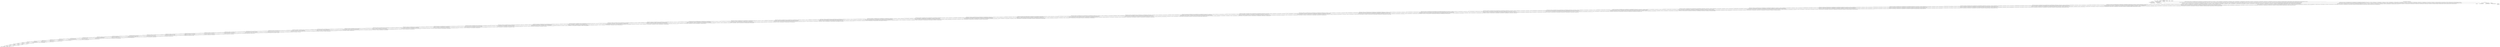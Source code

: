 digraph "getNotFoundException" {  
"761" [label = <(METHOD,getNotFoundException)<SUB>478</SUB>> ]
"46" [label = <(PARAM,this)<SUB>478</SUB>> ]
"762" [label = <(PARAM,String what)<SUB>478</SUB>> ]
"763" [label = <(PARAM,String elementName)<SUB>479</SUB>> ]
"764" [label = <(BLOCK,&lt;empty&gt;,&lt;empty&gt;)<SUB>479</SUB>> ]
"765" [label = <(LOCAL,String lSep: java.lang.String)> ]
"766" [label = <(&lt;operator&gt;.assignment,String lSep = System.getProperty(&quot;line.separator&quot;))<SUB>480</SUB>> ]
"767" [label = <(IDENTIFIER,lSep,String lSep = System.getProperty(&quot;line.separator&quot;))<SUB>480</SUB>> ]
"768" [label = <(getProperty,System.getProperty(&quot;line.separator&quot;))<SUB>480</SUB>> ]
"769" [label = <(IDENTIFIER,System,System.getProperty(&quot;line.separator&quot;))<SUB>480</SUB>> ]
"770" [label = <(LITERAL,&quot;line.separator&quot;,System.getProperty(&quot;line.separator&quot;))<SUB>480</SUB>> ]
"771" [label = <(LOCAL,String msg: java.lang.String)> ]
"772" [label = <(&lt;operator&gt;.assignment,String msg = &quot;Could not create &quot; + what + &quot; of type: &quot; + elementName + &quot;.&quot; + lSep + lSep + &quot;Ant could not find the task or a class this &quot; + &quot;task relies upon.&quot; + lSep + lSep + &quot;This is common and has a number of causes; the usual &quot; + lSep + &quot;solutions are to read the manual pages then download and&quot; + lSep + &quot;install needed JAR files, or fix the build file: &quot; + lSep + &quot; - You have misspelt '&quot; + elementName + &quot;'.&quot; + lSep + &quot;   Fix: check your spelling.&quot; + lSep + &quot; - The task needs an external JAR file to execute&quot; + lSep + &quot;   and this is not found at the right place in the classpath.&quot; + lSep + &quot;   Fix: check the documentation for dependencies.&quot; + lSep + &quot;   Fix: declare the task.&quot; + lSep + &quot; - The task is an Ant optional task and optional.jar is absent&quot; + lSep + &quot;   Fix: look for optional.jar in ANT_HOME/lib, download if needed&quot; + lSep + &quot; - The task was not built into optional.jar as dependent&quot; + lSep + &quot;   libraries were not found at build time.&quot; + lSep + &quot;   Fix: look in the JAR to verify, then rebuild with the needed&quot; + lSep + &quot;   libraries, or download a release version from apache.org&quot; + lSep + &quot; - The build file was written for a later version of Ant&quot; + lSep + &quot;   Fix: upgrade to at least the latest release version of Ant&quot; + lSep + &quot; - The task is not an Ant core or optional task &quot; + lSep + &quot;   and needs to be declared using &lt;taskdef&gt;.&quot; + lSep + lSep + &quot;Remember that for JAR files to be visible to Ant tasks implemented&quot; + lSep + &quot;in ANT_HOME/lib, the files must be in the same directory or on the&quot; + lSep + &quot;classpath&quot; + lSep + lSep + &quot;Please neither file bug reports on this problem, nor email the&quot; + lSep + &quot;Ant mailing lists, until all of these causes have been explored,&quot; + lSep + &quot;as this is not an Ant bug.&quot;)<SUB>481</SUB>> ]
"773" [label = <(IDENTIFIER,msg,String msg = &quot;Could not create &quot; + what + &quot; of type: &quot; + elementName + &quot;.&quot; + lSep + lSep + &quot;Ant could not find the task or a class this &quot; + &quot;task relies upon.&quot; + lSep + lSep + &quot;This is common and has a number of causes; the usual &quot; + lSep + &quot;solutions are to read the manual pages then download and&quot; + lSep + &quot;install needed JAR files, or fix the build file: &quot; + lSep + &quot; - You have misspelt '&quot; + elementName + &quot;'.&quot; + lSep + &quot;   Fix: check your spelling.&quot; + lSep + &quot; - The task needs an external JAR file to execute&quot; + lSep + &quot;   and this is not found at the right place in the classpath.&quot; + lSep + &quot;   Fix: check the documentation for dependencies.&quot; + lSep + &quot;   Fix: declare the task.&quot; + lSep + &quot; - The task is an Ant optional task and optional.jar is absent&quot; + lSep + &quot;   Fix: look for optional.jar in ANT_HOME/lib, download if needed&quot; + lSep + &quot; - The task was not built into optional.jar as dependent&quot; + lSep + &quot;   libraries were not found at build time.&quot; + lSep + &quot;   Fix: look in the JAR to verify, then rebuild with the needed&quot; + lSep + &quot;   libraries, or download a release version from apache.org&quot; + lSep + &quot; - The build file was written for a later version of Ant&quot; + lSep + &quot;   Fix: upgrade to at least the latest release version of Ant&quot; + lSep + &quot; - The task is not an Ant core or optional task &quot; + lSep + &quot;   and needs to be declared using &lt;taskdef&gt;.&quot; + lSep + lSep + &quot;Remember that for JAR files to be visible to Ant tasks implemented&quot; + lSep + &quot;in ANT_HOME/lib, the files must be in the same directory or on the&quot; + lSep + &quot;classpath&quot; + lSep + lSep + &quot;Please neither file bug reports on this problem, nor email the&quot; + lSep + &quot;Ant mailing lists, until all of these causes have been explored,&quot; + lSep + &quot;as this is not an Ant bug.&quot;)<SUB>481</SUB>> ]
"774" [label = <(&lt;operator&gt;.addition,&quot;Could not create &quot; + what + &quot; of type: &quot; + elementName + &quot;.&quot; + lSep + lSep + &quot;Ant could not find the task or a class this &quot; + &quot;task relies upon.&quot; + lSep + lSep + &quot;This is common and has a number of causes; the usual &quot; + lSep + &quot;solutions are to read the manual pages then download and&quot; + lSep + &quot;install needed JAR files, or fix the build file: &quot; + lSep + &quot; - You have misspelt '&quot; + elementName + &quot;'.&quot; + lSep + &quot;   Fix: check your spelling.&quot; + lSep + &quot; - The task needs an external JAR file to execute&quot; + lSep + &quot;   and this is not found at the right place in the classpath.&quot; + lSep + &quot;   Fix: check the documentation for dependencies.&quot; + lSep + &quot;   Fix: declare the task.&quot; + lSep + &quot; - The task is an Ant optional task and optional.jar is absent&quot; + lSep + &quot;   Fix: look for optional.jar in ANT_HOME/lib, download if needed&quot; + lSep + &quot; - The task was not built into optional.jar as dependent&quot; + lSep + &quot;   libraries were not found at build time.&quot; + lSep + &quot;   Fix: look in the JAR to verify, then rebuild with the needed&quot; + lSep + &quot;   libraries, or download a release version from apache.org&quot; + lSep + &quot; - The build file was written for a later version of Ant&quot; + lSep + &quot;   Fix: upgrade to at least the latest release version of Ant&quot; + lSep + &quot; - The task is not an Ant core or optional task &quot; + lSep + &quot;   and needs to be declared using &lt;taskdef&gt;.&quot; + lSep + lSep + &quot;Remember that for JAR files to be visible to Ant tasks implemented&quot; + lSep + &quot;in ANT_HOME/lib, the files must be in the same directory or on the&quot; + lSep + &quot;classpath&quot; + lSep + lSep + &quot;Please neither file bug reports on this problem, nor email the&quot; + lSep + &quot;Ant mailing lists, until all of these causes have been explored,&quot; + lSep + &quot;as this is not an Ant bug.&quot;)<SUB>481</SUB>> ]
"775" [label = <(&lt;operator&gt;.addition,&quot;Could not create &quot; + what + &quot; of type: &quot; + elementName + &quot;.&quot; + lSep + lSep + &quot;Ant could not find the task or a class this &quot; + &quot;task relies upon.&quot; + lSep + lSep + &quot;This is common and has a number of causes; the usual &quot; + lSep + &quot;solutions are to read the manual pages then download and&quot; + lSep + &quot;install needed JAR files, or fix the build file: &quot; + lSep + &quot; - You have misspelt '&quot; + elementName + &quot;'.&quot; + lSep + &quot;   Fix: check your spelling.&quot; + lSep + &quot; - The task needs an external JAR file to execute&quot; + lSep + &quot;   and this is not found at the right place in the classpath.&quot; + lSep + &quot;   Fix: check the documentation for dependencies.&quot; + lSep + &quot;   Fix: declare the task.&quot; + lSep + &quot; - The task is an Ant optional task and optional.jar is absent&quot; + lSep + &quot;   Fix: look for optional.jar in ANT_HOME/lib, download if needed&quot; + lSep + &quot; - The task was not built into optional.jar as dependent&quot; + lSep + &quot;   libraries were not found at build time.&quot; + lSep + &quot;   Fix: look in the JAR to verify, then rebuild with the needed&quot; + lSep + &quot;   libraries, or download a release version from apache.org&quot; + lSep + &quot; - The build file was written for a later version of Ant&quot; + lSep + &quot;   Fix: upgrade to at least the latest release version of Ant&quot; + lSep + &quot; - The task is not an Ant core or optional task &quot; + lSep + &quot;   and needs to be declared using &lt;taskdef&gt;.&quot; + lSep + lSep + &quot;Remember that for JAR files to be visible to Ant tasks implemented&quot; + lSep + &quot;in ANT_HOME/lib, the files must be in the same directory or on the&quot; + lSep + &quot;classpath&quot; + lSep + lSep + &quot;Please neither file bug reports on this problem, nor email the&quot; + lSep + &quot;Ant mailing lists, until all of these causes have been explored,&quot; + lSep)<SUB>481</SUB>> ]
"776" [label = <(&lt;operator&gt;.addition,&quot;Could not create &quot; + what + &quot; of type: &quot; + elementName + &quot;.&quot; + lSep + lSep + &quot;Ant could not find the task or a class this &quot; + &quot;task relies upon.&quot; + lSep + lSep + &quot;This is common and has a number of causes; the usual &quot; + lSep + &quot;solutions are to read the manual pages then download and&quot; + lSep + &quot;install needed JAR files, or fix the build file: &quot; + lSep + &quot; - You have misspelt '&quot; + elementName + &quot;'.&quot; + lSep + &quot;   Fix: check your spelling.&quot; + lSep + &quot; - The task needs an external JAR file to execute&quot; + lSep + &quot;   and this is not found at the right place in the classpath.&quot; + lSep + &quot;   Fix: check the documentation for dependencies.&quot; + lSep + &quot;   Fix: declare the task.&quot; + lSep + &quot; - The task is an Ant optional task and optional.jar is absent&quot; + lSep + &quot;   Fix: look for optional.jar in ANT_HOME/lib, download if needed&quot; + lSep + &quot; - The task was not built into optional.jar as dependent&quot; + lSep + &quot;   libraries were not found at build time.&quot; + lSep + &quot;   Fix: look in the JAR to verify, then rebuild with the needed&quot; + lSep + &quot;   libraries, or download a release version from apache.org&quot; + lSep + &quot; - The build file was written for a later version of Ant&quot; + lSep + &quot;   Fix: upgrade to at least the latest release version of Ant&quot; + lSep + &quot; - The task is not an Ant core or optional task &quot; + lSep + &quot;   and needs to be declared using &lt;taskdef&gt;.&quot; + lSep + lSep + &quot;Remember that for JAR files to be visible to Ant tasks implemented&quot; + lSep + &quot;in ANT_HOME/lib, the files must be in the same directory or on the&quot; + lSep + &quot;classpath&quot; + lSep + lSep + &quot;Please neither file bug reports on this problem, nor email the&quot; + lSep + &quot;Ant mailing lists, until all of these causes have been explored,&quot;)<SUB>481</SUB>> ]
"777" [label = <(&lt;operator&gt;.addition,&quot;Could not create &quot; + what + &quot; of type: &quot; + elementName + &quot;.&quot; + lSep + lSep + &quot;Ant could not find the task or a class this &quot; + &quot;task relies upon.&quot; + lSep + lSep + &quot;This is common and has a number of causes; the usual &quot; + lSep + &quot;solutions are to read the manual pages then download and&quot; + lSep + &quot;install needed JAR files, or fix the build file: &quot; + lSep + &quot; - You have misspelt '&quot; + elementName + &quot;'.&quot; + lSep + &quot;   Fix: check your spelling.&quot; + lSep + &quot; - The task needs an external JAR file to execute&quot; + lSep + &quot;   and this is not found at the right place in the classpath.&quot; + lSep + &quot;   Fix: check the documentation for dependencies.&quot; + lSep + &quot;   Fix: declare the task.&quot; + lSep + &quot; - The task is an Ant optional task and optional.jar is absent&quot; + lSep + &quot;   Fix: look for optional.jar in ANT_HOME/lib, download if needed&quot; + lSep + &quot; - The task was not built into optional.jar as dependent&quot; + lSep + &quot;   libraries were not found at build time.&quot; + lSep + &quot;   Fix: look in the JAR to verify, then rebuild with the needed&quot; + lSep + &quot;   libraries, or download a release version from apache.org&quot; + lSep + &quot; - The build file was written for a later version of Ant&quot; + lSep + &quot;   Fix: upgrade to at least the latest release version of Ant&quot; + lSep + &quot; - The task is not an Ant core or optional task &quot; + lSep + &quot;   and needs to be declared using &lt;taskdef&gt;.&quot; + lSep + lSep + &quot;Remember that for JAR files to be visible to Ant tasks implemented&quot; + lSep + &quot;in ANT_HOME/lib, the files must be in the same directory or on the&quot; + lSep + &quot;classpath&quot; + lSep + lSep + &quot;Please neither file bug reports on this problem, nor email the&quot; + lSep)<SUB>481</SUB>> ]
"778" [label = <(&lt;operator&gt;.addition,&quot;Could not create &quot; + what + &quot; of type: &quot; + elementName + &quot;.&quot; + lSep + lSep + &quot;Ant could not find the task or a class this &quot; + &quot;task relies upon.&quot; + lSep + lSep + &quot;This is common and has a number of causes; the usual &quot; + lSep + &quot;solutions are to read the manual pages then download and&quot; + lSep + &quot;install needed JAR files, or fix the build file: &quot; + lSep + &quot; - You have misspelt '&quot; + elementName + &quot;'.&quot; + lSep + &quot;   Fix: check your spelling.&quot; + lSep + &quot; - The task needs an external JAR file to execute&quot; + lSep + &quot;   and this is not found at the right place in the classpath.&quot; + lSep + &quot;   Fix: check the documentation for dependencies.&quot; + lSep + &quot;   Fix: declare the task.&quot; + lSep + &quot; - The task is an Ant optional task and optional.jar is absent&quot; + lSep + &quot;   Fix: look for optional.jar in ANT_HOME/lib, download if needed&quot; + lSep + &quot; - The task was not built into optional.jar as dependent&quot; + lSep + &quot;   libraries were not found at build time.&quot; + lSep + &quot;   Fix: look in the JAR to verify, then rebuild with the needed&quot; + lSep + &quot;   libraries, or download a release version from apache.org&quot; + lSep + &quot; - The build file was written for a later version of Ant&quot; + lSep + &quot;   Fix: upgrade to at least the latest release version of Ant&quot; + lSep + &quot; - The task is not an Ant core or optional task &quot; + lSep + &quot;   and needs to be declared using &lt;taskdef&gt;.&quot; + lSep + lSep + &quot;Remember that for JAR files to be visible to Ant tasks implemented&quot; + lSep + &quot;in ANT_HOME/lib, the files must be in the same directory or on the&quot; + lSep + &quot;classpath&quot; + lSep + lSep + &quot;Please neither file bug reports on this problem, nor email the&quot;)<SUB>481</SUB>> ]
"779" [label = <(&lt;operator&gt;.addition,&quot;Could not create &quot; + what + &quot; of type: &quot; + elementName + &quot;.&quot; + lSep + lSep + &quot;Ant could not find the task or a class this &quot; + &quot;task relies upon.&quot; + lSep + lSep + &quot;This is common and has a number of causes; the usual &quot; + lSep + &quot;solutions are to read the manual pages then download and&quot; + lSep + &quot;install needed JAR files, or fix the build file: &quot; + lSep + &quot; - You have misspelt '&quot; + elementName + &quot;'.&quot; + lSep + &quot;   Fix: check your spelling.&quot; + lSep + &quot; - The task needs an external JAR file to execute&quot; + lSep + &quot;   and this is not found at the right place in the classpath.&quot; + lSep + &quot;   Fix: check the documentation for dependencies.&quot; + lSep + &quot;   Fix: declare the task.&quot; + lSep + &quot; - The task is an Ant optional task and optional.jar is absent&quot; + lSep + &quot;   Fix: look for optional.jar in ANT_HOME/lib, download if needed&quot; + lSep + &quot; - The task was not built into optional.jar as dependent&quot; + lSep + &quot;   libraries were not found at build time.&quot; + lSep + &quot;   Fix: look in the JAR to verify, then rebuild with the needed&quot; + lSep + &quot;   libraries, or download a release version from apache.org&quot; + lSep + &quot; - The build file was written for a later version of Ant&quot; + lSep + &quot;   Fix: upgrade to at least the latest release version of Ant&quot; + lSep + &quot; - The task is not an Ant core or optional task &quot; + lSep + &quot;   and needs to be declared using &lt;taskdef&gt;.&quot; + lSep + lSep + &quot;Remember that for JAR files to be visible to Ant tasks implemented&quot; + lSep + &quot;in ANT_HOME/lib, the files must be in the same directory or on the&quot; + lSep + &quot;classpath&quot; + lSep + lSep)<SUB>481</SUB>> ]
"780" [label = <(&lt;operator&gt;.addition,&quot;Could not create &quot; + what + &quot; of type: &quot; + elementName + &quot;.&quot; + lSep + lSep + &quot;Ant could not find the task or a class this &quot; + &quot;task relies upon.&quot; + lSep + lSep + &quot;This is common and has a number of causes; the usual &quot; + lSep + &quot;solutions are to read the manual pages then download and&quot; + lSep + &quot;install needed JAR files, or fix the build file: &quot; + lSep + &quot; - You have misspelt '&quot; + elementName + &quot;'.&quot; + lSep + &quot;   Fix: check your spelling.&quot; + lSep + &quot; - The task needs an external JAR file to execute&quot; + lSep + &quot;   and this is not found at the right place in the classpath.&quot; + lSep + &quot;   Fix: check the documentation for dependencies.&quot; + lSep + &quot;   Fix: declare the task.&quot; + lSep + &quot; - The task is an Ant optional task and optional.jar is absent&quot; + lSep + &quot;   Fix: look for optional.jar in ANT_HOME/lib, download if needed&quot; + lSep + &quot; - The task was not built into optional.jar as dependent&quot; + lSep + &quot;   libraries were not found at build time.&quot; + lSep + &quot;   Fix: look in the JAR to verify, then rebuild with the needed&quot; + lSep + &quot;   libraries, or download a release version from apache.org&quot; + lSep + &quot; - The build file was written for a later version of Ant&quot; + lSep + &quot;   Fix: upgrade to at least the latest release version of Ant&quot; + lSep + &quot; - The task is not an Ant core or optional task &quot; + lSep + &quot;   and needs to be declared using &lt;taskdef&gt;.&quot; + lSep + lSep + &quot;Remember that for JAR files to be visible to Ant tasks implemented&quot; + lSep + &quot;in ANT_HOME/lib, the files must be in the same directory or on the&quot; + lSep + &quot;classpath&quot; + lSep)<SUB>481</SUB>> ]
"781" [label = <(&lt;operator&gt;.addition,&quot;Could not create &quot; + what + &quot; of type: &quot; + elementName + &quot;.&quot; + lSep + lSep + &quot;Ant could not find the task or a class this &quot; + &quot;task relies upon.&quot; + lSep + lSep + &quot;This is common and has a number of causes; the usual &quot; + lSep + &quot;solutions are to read the manual pages then download and&quot; + lSep + &quot;install needed JAR files, or fix the build file: &quot; + lSep + &quot; - You have misspelt '&quot; + elementName + &quot;'.&quot; + lSep + &quot;   Fix: check your spelling.&quot; + lSep + &quot; - The task needs an external JAR file to execute&quot; + lSep + &quot;   and this is not found at the right place in the classpath.&quot; + lSep + &quot;   Fix: check the documentation for dependencies.&quot; + lSep + &quot;   Fix: declare the task.&quot; + lSep + &quot; - The task is an Ant optional task and optional.jar is absent&quot; + lSep + &quot;   Fix: look for optional.jar in ANT_HOME/lib, download if needed&quot; + lSep + &quot; - The task was not built into optional.jar as dependent&quot; + lSep + &quot;   libraries were not found at build time.&quot; + lSep + &quot;   Fix: look in the JAR to verify, then rebuild with the needed&quot; + lSep + &quot;   libraries, or download a release version from apache.org&quot; + lSep + &quot; - The build file was written for a later version of Ant&quot; + lSep + &quot;   Fix: upgrade to at least the latest release version of Ant&quot; + lSep + &quot; - The task is not an Ant core or optional task &quot; + lSep + &quot;   and needs to be declared using &lt;taskdef&gt;.&quot; + lSep + lSep + &quot;Remember that for JAR files to be visible to Ant tasks implemented&quot; + lSep + &quot;in ANT_HOME/lib, the files must be in the same directory or on the&quot; + lSep + &quot;classpath&quot;)<SUB>481</SUB>> ]
"782" [label = <(&lt;operator&gt;.addition,&quot;Could not create &quot; + what + &quot; of type: &quot; + elementName + &quot;.&quot; + lSep + lSep + &quot;Ant could not find the task or a class this &quot; + &quot;task relies upon.&quot; + lSep + lSep + &quot;This is common and has a number of causes; the usual &quot; + lSep + &quot;solutions are to read the manual pages then download and&quot; + lSep + &quot;install needed JAR files, or fix the build file: &quot; + lSep + &quot; - You have misspelt '&quot; + elementName + &quot;'.&quot; + lSep + &quot;   Fix: check your spelling.&quot; + lSep + &quot; - The task needs an external JAR file to execute&quot; + lSep + &quot;   and this is not found at the right place in the classpath.&quot; + lSep + &quot;   Fix: check the documentation for dependencies.&quot; + lSep + &quot;   Fix: declare the task.&quot; + lSep + &quot; - The task is an Ant optional task and optional.jar is absent&quot; + lSep + &quot;   Fix: look for optional.jar in ANT_HOME/lib, download if needed&quot; + lSep + &quot; - The task was not built into optional.jar as dependent&quot; + lSep + &quot;   libraries were not found at build time.&quot; + lSep + &quot;   Fix: look in the JAR to verify, then rebuild with the needed&quot; + lSep + &quot;   libraries, or download a release version from apache.org&quot; + lSep + &quot; - The build file was written for a later version of Ant&quot; + lSep + &quot;   Fix: upgrade to at least the latest release version of Ant&quot; + lSep + &quot; - The task is not an Ant core or optional task &quot; + lSep + &quot;   and needs to be declared using &lt;taskdef&gt;.&quot; + lSep + lSep + &quot;Remember that for JAR files to be visible to Ant tasks implemented&quot; + lSep + &quot;in ANT_HOME/lib, the files must be in the same directory or on the&quot; + lSep)<SUB>481</SUB>> ]
"783" [label = <(&lt;operator&gt;.addition,&quot;Could not create &quot; + what + &quot; of type: &quot; + elementName + &quot;.&quot; + lSep + lSep + &quot;Ant could not find the task or a class this &quot; + &quot;task relies upon.&quot; + lSep + lSep + &quot;This is common and has a number of causes; the usual &quot; + lSep + &quot;solutions are to read the manual pages then download and&quot; + lSep + &quot;install needed JAR files, or fix the build file: &quot; + lSep + &quot; - You have misspelt '&quot; + elementName + &quot;'.&quot; + lSep + &quot;   Fix: check your spelling.&quot; + lSep + &quot; - The task needs an external JAR file to execute&quot; + lSep + &quot;   and this is not found at the right place in the classpath.&quot; + lSep + &quot;   Fix: check the documentation for dependencies.&quot; + lSep + &quot;   Fix: declare the task.&quot; + lSep + &quot; - The task is an Ant optional task and optional.jar is absent&quot; + lSep + &quot;   Fix: look for optional.jar in ANT_HOME/lib, download if needed&quot; + lSep + &quot; - The task was not built into optional.jar as dependent&quot; + lSep + &quot;   libraries were not found at build time.&quot; + lSep + &quot;   Fix: look in the JAR to verify, then rebuild with the needed&quot; + lSep + &quot;   libraries, or download a release version from apache.org&quot; + lSep + &quot; - The build file was written for a later version of Ant&quot; + lSep + &quot;   Fix: upgrade to at least the latest release version of Ant&quot; + lSep + &quot; - The task is not an Ant core or optional task &quot; + lSep + &quot;   and needs to be declared using &lt;taskdef&gt;.&quot; + lSep + lSep + &quot;Remember that for JAR files to be visible to Ant tasks implemented&quot; + lSep + &quot;in ANT_HOME/lib, the files must be in the same directory or on the&quot;)<SUB>481</SUB>> ]
"784" [label = <(&lt;operator&gt;.addition,&quot;Could not create &quot; + what + &quot; of type: &quot; + elementName + &quot;.&quot; + lSep + lSep + &quot;Ant could not find the task or a class this &quot; + &quot;task relies upon.&quot; + lSep + lSep + &quot;This is common and has a number of causes; the usual &quot; + lSep + &quot;solutions are to read the manual pages then download and&quot; + lSep + &quot;install needed JAR files, or fix the build file: &quot; + lSep + &quot; - You have misspelt '&quot; + elementName + &quot;'.&quot; + lSep + &quot;   Fix: check your spelling.&quot; + lSep + &quot; - The task needs an external JAR file to execute&quot; + lSep + &quot;   and this is not found at the right place in the classpath.&quot; + lSep + &quot;   Fix: check the documentation for dependencies.&quot; + lSep + &quot;   Fix: declare the task.&quot; + lSep + &quot; - The task is an Ant optional task and optional.jar is absent&quot; + lSep + &quot;   Fix: look for optional.jar in ANT_HOME/lib, download if needed&quot; + lSep + &quot; - The task was not built into optional.jar as dependent&quot; + lSep + &quot;   libraries were not found at build time.&quot; + lSep + &quot;   Fix: look in the JAR to verify, then rebuild with the needed&quot; + lSep + &quot;   libraries, or download a release version from apache.org&quot; + lSep + &quot; - The build file was written for a later version of Ant&quot; + lSep + &quot;   Fix: upgrade to at least the latest release version of Ant&quot; + lSep + &quot; - The task is not an Ant core or optional task &quot; + lSep + &quot;   and needs to be declared using &lt;taskdef&gt;.&quot; + lSep + lSep + &quot;Remember that for JAR files to be visible to Ant tasks implemented&quot; + lSep)<SUB>481</SUB>> ]
"785" [label = <(&lt;operator&gt;.addition,&quot;Could not create &quot; + what + &quot; of type: &quot; + elementName + &quot;.&quot; + lSep + lSep + &quot;Ant could not find the task or a class this &quot; + &quot;task relies upon.&quot; + lSep + lSep + &quot;This is common and has a number of causes; the usual &quot; + lSep + &quot;solutions are to read the manual pages then download and&quot; + lSep + &quot;install needed JAR files, or fix the build file: &quot; + lSep + &quot; - You have misspelt '&quot; + elementName + &quot;'.&quot; + lSep + &quot;   Fix: check your spelling.&quot; + lSep + &quot; - The task needs an external JAR file to execute&quot; + lSep + &quot;   and this is not found at the right place in the classpath.&quot; + lSep + &quot;   Fix: check the documentation for dependencies.&quot; + lSep + &quot;   Fix: declare the task.&quot; + lSep + &quot; - The task is an Ant optional task and optional.jar is absent&quot; + lSep + &quot;   Fix: look for optional.jar in ANT_HOME/lib, download if needed&quot; + lSep + &quot; - The task was not built into optional.jar as dependent&quot; + lSep + &quot;   libraries were not found at build time.&quot; + lSep + &quot;   Fix: look in the JAR to verify, then rebuild with the needed&quot; + lSep + &quot;   libraries, or download a release version from apache.org&quot; + lSep + &quot; - The build file was written for a later version of Ant&quot; + lSep + &quot;   Fix: upgrade to at least the latest release version of Ant&quot; + lSep + &quot; - The task is not an Ant core or optional task &quot; + lSep + &quot;   and needs to be declared using &lt;taskdef&gt;.&quot; + lSep + lSep + &quot;Remember that for JAR files to be visible to Ant tasks implemented&quot;)<SUB>481</SUB>> ]
"786" [label = <(&lt;operator&gt;.addition,&quot;Could not create &quot; + what + &quot; of type: &quot; + elementName + &quot;.&quot; + lSep + lSep + &quot;Ant could not find the task or a class this &quot; + &quot;task relies upon.&quot; + lSep + lSep + &quot;This is common and has a number of causes; the usual &quot; + lSep + &quot;solutions are to read the manual pages then download and&quot; + lSep + &quot;install needed JAR files, or fix the build file: &quot; + lSep + &quot; - You have misspelt '&quot; + elementName + &quot;'.&quot; + lSep + &quot;   Fix: check your spelling.&quot; + lSep + &quot; - The task needs an external JAR file to execute&quot; + lSep + &quot;   and this is not found at the right place in the classpath.&quot; + lSep + &quot;   Fix: check the documentation for dependencies.&quot; + lSep + &quot;   Fix: declare the task.&quot; + lSep + &quot; - The task is an Ant optional task and optional.jar is absent&quot; + lSep + &quot;   Fix: look for optional.jar in ANT_HOME/lib, download if needed&quot; + lSep + &quot; - The task was not built into optional.jar as dependent&quot; + lSep + &quot;   libraries were not found at build time.&quot; + lSep + &quot;   Fix: look in the JAR to verify, then rebuild with the needed&quot; + lSep + &quot;   libraries, or download a release version from apache.org&quot; + lSep + &quot; - The build file was written for a later version of Ant&quot; + lSep + &quot;   Fix: upgrade to at least the latest release version of Ant&quot; + lSep + &quot; - The task is not an Ant core or optional task &quot; + lSep + &quot;   and needs to be declared using &lt;taskdef&gt;.&quot; + lSep + lSep)<SUB>481</SUB>> ]
"787" [label = <(&lt;operator&gt;.addition,&quot;Could not create &quot; + what + &quot; of type: &quot; + elementName + &quot;.&quot; + lSep + lSep + &quot;Ant could not find the task or a class this &quot; + &quot;task relies upon.&quot; + lSep + lSep + &quot;This is common and has a number of causes; the usual &quot; + lSep + &quot;solutions are to read the manual pages then download and&quot; + lSep + &quot;install needed JAR files, or fix the build file: &quot; + lSep + &quot; - You have misspelt '&quot; + elementName + &quot;'.&quot; + lSep + &quot;   Fix: check your spelling.&quot; + lSep + &quot; - The task needs an external JAR file to execute&quot; + lSep + &quot;   and this is not found at the right place in the classpath.&quot; + lSep + &quot;   Fix: check the documentation for dependencies.&quot; + lSep + &quot;   Fix: declare the task.&quot; + lSep + &quot; - The task is an Ant optional task and optional.jar is absent&quot; + lSep + &quot;   Fix: look for optional.jar in ANT_HOME/lib, download if needed&quot; + lSep + &quot; - The task was not built into optional.jar as dependent&quot; + lSep + &quot;   libraries were not found at build time.&quot; + lSep + &quot;   Fix: look in the JAR to verify, then rebuild with the needed&quot; + lSep + &quot;   libraries, or download a release version from apache.org&quot; + lSep + &quot; - The build file was written for a later version of Ant&quot; + lSep + &quot;   Fix: upgrade to at least the latest release version of Ant&quot; + lSep + &quot; - The task is not an Ant core or optional task &quot; + lSep + &quot;   and needs to be declared using &lt;taskdef&gt;.&quot; + lSep)<SUB>481</SUB>> ]
"788" [label = <(&lt;operator&gt;.addition,&quot;Could not create &quot; + what + &quot; of type: &quot; + elementName + &quot;.&quot; + lSep + lSep + &quot;Ant could not find the task or a class this &quot; + &quot;task relies upon.&quot; + lSep + lSep + &quot;This is common and has a number of causes; the usual &quot; + lSep + &quot;solutions are to read the manual pages then download and&quot; + lSep + &quot;install needed JAR files, or fix the build file: &quot; + lSep + &quot; - You have misspelt '&quot; + elementName + &quot;'.&quot; + lSep + &quot;   Fix: check your spelling.&quot; + lSep + &quot; - The task needs an external JAR file to execute&quot; + lSep + &quot;   and this is not found at the right place in the classpath.&quot; + lSep + &quot;   Fix: check the documentation for dependencies.&quot; + lSep + &quot;   Fix: declare the task.&quot; + lSep + &quot; - The task is an Ant optional task and optional.jar is absent&quot; + lSep + &quot;   Fix: look for optional.jar in ANT_HOME/lib, download if needed&quot; + lSep + &quot; - The task was not built into optional.jar as dependent&quot; + lSep + &quot;   libraries were not found at build time.&quot; + lSep + &quot;   Fix: look in the JAR to verify, then rebuild with the needed&quot; + lSep + &quot;   libraries, or download a release version from apache.org&quot; + lSep + &quot; - The build file was written for a later version of Ant&quot; + lSep + &quot;   Fix: upgrade to at least the latest release version of Ant&quot; + lSep + &quot; - The task is not an Ant core or optional task &quot; + lSep + &quot;   and needs to be declared using &lt;taskdef&gt;.&quot;)<SUB>481</SUB>> ]
"789" [label = <(&lt;operator&gt;.addition,&quot;Could not create &quot; + what + &quot; of type: &quot; + elementName + &quot;.&quot; + lSep + lSep + &quot;Ant could not find the task or a class this &quot; + &quot;task relies upon.&quot; + lSep + lSep + &quot;This is common and has a number of causes; the usual &quot; + lSep + &quot;solutions are to read the manual pages then download and&quot; + lSep + &quot;install needed JAR files, or fix the build file: &quot; + lSep + &quot; - You have misspelt '&quot; + elementName + &quot;'.&quot; + lSep + &quot;   Fix: check your spelling.&quot; + lSep + &quot; - The task needs an external JAR file to execute&quot; + lSep + &quot;   and this is not found at the right place in the classpath.&quot; + lSep + &quot;   Fix: check the documentation for dependencies.&quot; + lSep + &quot;   Fix: declare the task.&quot; + lSep + &quot; - The task is an Ant optional task and optional.jar is absent&quot; + lSep + &quot;   Fix: look for optional.jar in ANT_HOME/lib, download if needed&quot; + lSep + &quot; - The task was not built into optional.jar as dependent&quot; + lSep + &quot;   libraries were not found at build time.&quot; + lSep + &quot;   Fix: look in the JAR to verify, then rebuild with the needed&quot; + lSep + &quot;   libraries, or download a release version from apache.org&quot; + lSep + &quot; - The build file was written for a later version of Ant&quot; + lSep + &quot;   Fix: upgrade to at least the latest release version of Ant&quot; + lSep + &quot; - The task is not an Ant core or optional task &quot; + lSep)<SUB>481</SUB>> ]
"790" [label = <(&lt;operator&gt;.addition,&quot;Could not create &quot; + what + &quot; of type: &quot; + elementName + &quot;.&quot; + lSep + lSep + &quot;Ant could not find the task or a class this &quot; + &quot;task relies upon.&quot; + lSep + lSep + &quot;This is common and has a number of causes; the usual &quot; + lSep + &quot;solutions are to read the manual pages then download and&quot; + lSep + &quot;install needed JAR files, or fix the build file: &quot; + lSep + &quot; - You have misspelt '&quot; + elementName + &quot;'.&quot; + lSep + &quot;   Fix: check your spelling.&quot; + lSep + &quot; - The task needs an external JAR file to execute&quot; + lSep + &quot;   and this is not found at the right place in the classpath.&quot; + lSep + &quot;   Fix: check the documentation for dependencies.&quot; + lSep + &quot;   Fix: declare the task.&quot; + lSep + &quot; - The task is an Ant optional task and optional.jar is absent&quot; + lSep + &quot;   Fix: look for optional.jar in ANT_HOME/lib, download if needed&quot; + lSep + &quot; - The task was not built into optional.jar as dependent&quot; + lSep + &quot;   libraries were not found at build time.&quot; + lSep + &quot;   Fix: look in the JAR to verify, then rebuild with the needed&quot; + lSep + &quot;   libraries, or download a release version from apache.org&quot; + lSep + &quot; - The build file was written for a later version of Ant&quot; + lSep + &quot;   Fix: upgrade to at least the latest release version of Ant&quot; + lSep + &quot; - The task is not an Ant core or optional task &quot;)<SUB>481</SUB>> ]
"791" [label = <(&lt;operator&gt;.addition,&quot;Could not create &quot; + what + &quot; of type: &quot; + elementName + &quot;.&quot; + lSep + lSep + &quot;Ant could not find the task or a class this &quot; + &quot;task relies upon.&quot; + lSep + lSep + &quot;This is common and has a number of causes; the usual &quot; + lSep + &quot;solutions are to read the manual pages then download and&quot; + lSep + &quot;install needed JAR files, or fix the build file: &quot; + lSep + &quot; - You have misspelt '&quot; + elementName + &quot;'.&quot; + lSep + &quot;   Fix: check your spelling.&quot; + lSep + &quot; - The task needs an external JAR file to execute&quot; + lSep + &quot;   and this is not found at the right place in the classpath.&quot; + lSep + &quot;   Fix: check the documentation for dependencies.&quot; + lSep + &quot;   Fix: declare the task.&quot; + lSep + &quot; - The task is an Ant optional task and optional.jar is absent&quot; + lSep + &quot;   Fix: look for optional.jar in ANT_HOME/lib, download if needed&quot; + lSep + &quot; - The task was not built into optional.jar as dependent&quot; + lSep + &quot;   libraries were not found at build time.&quot; + lSep + &quot;   Fix: look in the JAR to verify, then rebuild with the needed&quot; + lSep + &quot;   libraries, or download a release version from apache.org&quot; + lSep + &quot; - The build file was written for a later version of Ant&quot; + lSep + &quot;   Fix: upgrade to at least the latest release version of Ant&quot; + lSep)<SUB>481</SUB>> ]
"792" [label = <(&lt;operator&gt;.addition,&quot;Could not create &quot; + what + &quot; of type: &quot; + elementName + &quot;.&quot; + lSep + lSep + &quot;Ant could not find the task or a class this &quot; + &quot;task relies upon.&quot; + lSep + lSep + &quot;This is common and has a number of causes; the usual &quot; + lSep + &quot;solutions are to read the manual pages then download and&quot; + lSep + &quot;install needed JAR files, or fix the build file: &quot; + lSep + &quot; - You have misspelt '&quot; + elementName + &quot;'.&quot; + lSep + &quot;   Fix: check your spelling.&quot; + lSep + &quot; - The task needs an external JAR file to execute&quot; + lSep + &quot;   and this is not found at the right place in the classpath.&quot; + lSep + &quot;   Fix: check the documentation for dependencies.&quot; + lSep + &quot;   Fix: declare the task.&quot; + lSep + &quot; - The task is an Ant optional task and optional.jar is absent&quot; + lSep + &quot;   Fix: look for optional.jar in ANT_HOME/lib, download if needed&quot; + lSep + &quot; - The task was not built into optional.jar as dependent&quot; + lSep + &quot;   libraries were not found at build time.&quot; + lSep + &quot;   Fix: look in the JAR to verify, then rebuild with the needed&quot; + lSep + &quot;   libraries, or download a release version from apache.org&quot; + lSep + &quot; - The build file was written for a later version of Ant&quot; + lSep + &quot;   Fix: upgrade to at least the latest release version of Ant&quot;)<SUB>481</SUB>> ]
"793" [label = <(&lt;operator&gt;.addition,&quot;Could not create &quot; + what + &quot; of type: &quot; + elementName + &quot;.&quot; + lSep + lSep + &quot;Ant could not find the task or a class this &quot; + &quot;task relies upon.&quot; + lSep + lSep + &quot;This is common and has a number of causes; the usual &quot; + lSep + &quot;solutions are to read the manual pages then download and&quot; + lSep + &quot;install needed JAR files, or fix the build file: &quot; + lSep + &quot; - You have misspelt '&quot; + elementName + &quot;'.&quot; + lSep + &quot;   Fix: check your spelling.&quot; + lSep + &quot; - The task needs an external JAR file to execute&quot; + lSep + &quot;   and this is not found at the right place in the classpath.&quot; + lSep + &quot;   Fix: check the documentation for dependencies.&quot; + lSep + &quot;   Fix: declare the task.&quot; + lSep + &quot; - The task is an Ant optional task and optional.jar is absent&quot; + lSep + &quot;   Fix: look for optional.jar in ANT_HOME/lib, download if needed&quot; + lSep + &quot; - The task was not built into optional.jar as dependent&quot; + lSep + &quot;   libraries were not found at build time.&quot; + lSep + &quot;   Fix: look in the JAR to verify, then rebuild with the needed&quot; + lSep + &quot;   libraries, or download a release version from apache.org&quot; + lSep + &quot; - The build file was written for a later version of Ant&quot; + lSep)<SUB>481</SUB>> ]
"794" [label = <(&lt;operator&gt;.addition,&quot;Could not create &quot; + what + &quot; of type: &quot; + elementName + &quot;.&quot; + lSep + lSep + &quot;Ant could not find the task or a class this &quot; + &quot;task relies upon.&quot; + lSep + lSep + &quot;This is common and has a number of causes; the usual &quot; + lSep + &quot;solutions are to read the manual pages then download and&quot; + lSep + &quot;install needed JAR files, or fix the build file: &quot; + lSep + &quot; - You have misspelt '&quot; + elementName + &quot;'.&quot; + lSep + &quot;   Fix: check your spelling.&quot; + lSep + &quot; - The task needs an external JAR file to execute&quot; + lSep + &quot;   and this is not found at the right place in the classpath.&quot; + lSep + &quot;   Fix: check the documentation for dependencies.&quot; + lSep + &quot;   Fix: declare the task.&quot; + lSep + &quot; - The task is an Ant optional task and optional.jar is absent&quot; + lSep + &quot;   Fix: look for optional.jar in ANT_HOME/lib, download if needed&quot; + lSep + &quot; - The task was not built into optional.jar as dependent&quot; + lSep + &quot;   libraries were not found at build time.&quot; + lSep + &quot;   Fix: look in the JAR to verify, then rebuild with the needed&quot; + lSep + &quot;   libraries, or download a release version from apache.org&quot; + lSep + &quot; - The build file was written for a later version of Ant&quot;)<SUB>481</SUB>> ]
"795" [label = <(&lt;operator&gt;.addition,&quot;Could not create &quot; + what + &quot; of type: &quot; + elementName + &quot;.&quot; + lSep + lSep + &quot;Ant could not find the task or a class this &quot; + &quot;task relies upon.&quot; + lSep + lSep + &quot;This is common and has a number of causes; the usual &quot; + lSep + &quot;solutions are to read the manual pages then download and&quot; + lSep + &quot;install needed JAR files, or fix the build file: &quot; + lSep + &quot; - You have misspelt '&quot; + elementName + &quot;'.&quot; + lSep + &quot;   Fix: check your spelling.&quot; + lSep + &quot; - The task needs an external JAR file to execute&quot; + lSep + &quot;   and this is not found at the right place in the classpath.&quot; + lSep + &quot;   Fix: check the documentation for dependencies.&quot; + lSep + &quot;   Fix: declare the task.&quot; + lSep + &quot; - The task is an Ant optional task and optional.jar is absent&quot; + lSep + &quot;   Fix: look for optional.jar in ANT_HOME/lib, download if needed&quot; + lSep + &quot; - The task was not built into optional.jar as dependent&quot; + lSep + &quot;   libraries were not found at build time.&quot; + lSep + &quot;   Fix: look in the JAR to verify, then rebuild with the needed&quot; + lSep + &quot;   libraries, or download a release version from apache.org&quot; + lSep)<SUB>481</SUB>> ]
"796" [label = <(&lt;operator&gt;.addition,&quot;Could not create &quot; + what + &quot; of type: &quot; + elementName + &quot;.&quot; + lSep + lSep + &quot;Ant could not find the task or a class this &quot; + &quot;task relies upon.&quot; + lSep + lSep + &quot;This is common and has a number of causes; the usual &quot; + lSep + &quot;solutions are to read the manual pages then download and&quot; + lSep + &quot;install needed JAR files, or fix the build file: &quot; + lSep + &quot; - You have misspelt '&quot; + elementName + &quot;'.&quot; + lSep + &quot;   Fix: check your spelling.&quot; + lSep + &quot; - The task needs an external JAR file to execute&quot; + lSep + &quot;   and this is not found at the right place in the classpath.&quot; + lSep + &quot;   Fix: check the documentation for dependencies.&quot; + lSep + &quot;   Fix: declare the task.&quot; + lSep + &quot; - The task is an Ant optional task and optional.jar is absent&quot; + lSep + &quot;   Fix: look for optional.jar in ANT_HOME/lib, download if needed&quot; + lSep + &quot; - The task was not built into optional.jar as dependent&quot; + lSep + &quot;   libraries were not found at build time.&quot; + lSep + &quot;   Fix: look in the JAR to verify, then rebuild with the needed&quot; + lSep + &quot;   libraries, or download a release version from apache.org&quot;)<SUB>481</SUB>> ]
"797" [label = <(&lt;operator&gt;.addition,&quot;Could not create &quot; + what + &quot; of type: &quot; + elementName + &quot;.&quot; + lSep + lSep + &quot;Ant could not find the task or a class this &quot; + &quot;task relies upon.&quot; + lSep + lSep + &quot;This is common and has a number of causes; the usual &quot; + lSep + &quot;solutions are to read the manual pages then download and&quot; + lSep + &quot;install needed JAR files, or fix the build file: &quot; + lSep + &quot; - You have misspelt '&quot; + elementName + &quot;'.&quot; + lSep + &quot;   Fix: check your spelling.&quot; + lSep + &quot; - The task needs an external JAR file to execute&quot; + lSep + &quot;   and this is not found at the right place in the classpath.&quot; + lSep + &quot;   Fix: check the documentation for dependencies.&quot; + lSep + &quot;   Fix: declare the task.&quot; + lSep + &quot; - The task is an Ant optional task and optional.jar is absent&quot; + lSep + &quot;   Fix: look for optional.jar in ANT_HOME/lib, download if needed&quot; + lSep + &quot; - The task was not built into optional.jar as dependent&quot; + lSep + &quot;   libraries were not found at build time.&quot; + lSep + &quot;   Fix: look in the JAR to verify, then rebuild with the needed&quot; + lSep)<SUB>481</SUB>> ]
"798" [label = <(&lt;operator&gt;.addition,&quot;Could not create &quot; + what + &quot; of type: &quot; + elementName + &quot;.&quot; + lSep + lSep + &quot;Ant could not find the task or a class this &quot; + &quot;task relies upon.&quot; + lSep + lSep + &quot;This is common and has a number of causes; the usual &quot; + lSep + &quot;solutions are to read the manual pages then download and&quot; + lSep + &quot;install needed JAR files, or fix the build file: &quot; + lSep + &quot; - You have misspelt '&quot; + elementName + &quot;'.&quot; + lSep + &quot;   Fix: check your spelling.&quot; + lSep + &quot; - The task needs an external JAR file to execute&quot; + lSep + &quot;   and this is not found at the right place in the classpath.&quot; + lSep + &quot;   Fix: check the documentation for dependencies.&quot; + lSep + &quot;   Fix: declare the task.&quot; + lSep + &quot; - The task is an Ant optional task and optional.jar is absent&quot; + lSep + &quot;   Fix: look for optional.jar in ANT_HOME/lib, download if needed&quot; + lSep + &quot; - The task was not built into optional.jar as dependent&quot; + lSep + &quot;   libraries were not found at build time.&quot; + lSep + &quot;   Fix: look in the JAR to verify, then rebuild with the needed&quot;)<SUB>481</SUB>> ]
"799" [label = <(&lt;operator&gt;.addition,&quot;Could not create &quot; + what + &quot; of type: &quot; + elementName + &quot;.&quot; + lSep + lSep + &quot;Ant could not find the task or a class this &quot; + &quot;task relies upon.&quot; + lSep + lSep + &quot;This is common and has a number of causes; the usual &quot; + lSep + &quot;solutions are to read the manual pages then download and&quot; + lSep + &quot;install needed JAR files, or fix the build file: &quot; + lSep + &quot; - You have misspelt '&quot; + elementName + &quot;'.&quot; + lSep + &quot;   Fix: check your spelling.&quot; + lSep + &quot; - The task needs an external JAR file to execute&quot; + lSep + &quot;   and this is not found at the right place in the classpath.&quot; + lSep + &quot;   Fix: check the documentation for dependencies.&quot; + lSep + &quot;   Fix: declare the task.&quot; + lSep + &quot; - The task is an Ant optional task and optional.jar is absent&quot; + lSep + &quot;   Fix: look for optional.jar in ANT_HOME/lib, download if needed&quot; + lSep + &quot; - The task was not built into optional.jar as dependent&quot; + lSep + &quot;   libraries were not found at build time.&quot; + lSep)<SUB>481</SUB>> ]
"800" [label = <(&lt;operator&gt;.addition,&quot;Could not create &quot; + what + &quot; of type: &quot; + elementName + &quot;.&quot; + lSep + lSep + &quot;Ant could not find the task or a class this &quot; + &quot;task relies upon.&quot; + lSep + lSep + &quot;This is common and has a number of causes; the usual &quot; + lSep + &quot;solutions are to read the manual pages then download and&quot; + lSep + &quot;install needed JAR files, or fix the build file: &quot; + lSep + &quot; - You have misspelt '&quot; + elementName + &quot;'.&quot; + lSep + &quot;   Fix: check your spelling.&quot; + lSep + &quot; - The task needs an external JAR file to execute&quot; + lSep + &quot;   and this is not found at the right place in the classpath.&quot; + lSep + &quot;   Fix: check the documentation for dependencies.&quot; + lSep + &quot;   Fix: declare the task.&quot; + lSep + &quot; - The task is an Ant optional task and optional.jar is absent&quot; + lSep + &quot;   Fix: look for optional.jar in ANT_HOME/lib, download if needed&quot; + lSep + &quot; - The task was not built into optional.jar as dependent&quot; + lSep + &quot;   libraries were not found at build time.&quot;)<SUB>481</SUB>> ]
"801" [label = <(&lt;operator&gt;.addition,&quot;Could not create &quot; + what + &quot; of type: &quot; + elementName + &quot;.&quot; + lSep + lSep + &quot;Ant could not find the task or a class this &quot; + &quot;task relies upon.&quot; + lSep + lSep + &quot;This is common and has a number of causes; the usual &quot; + lSep + &quot;solutions are to read the manual pages then download and&quot; + lSep + &quot;install needed JAR files, or fix the build file: &quot; + lSep + &quot; - You have misspelt '&quot; + elementName + &quot;'.&quot; + lSep + &quot;   Fix: check your spelling.&quot; + lSep + &quot; - The task needs an external JAR file to execute&quot; + lSep + &quot;   and this is not found at the right place in the classpath.&quot; + lSep + &quot;   Fix: check the documentation for dependencies.&quot; + lSep + &quot;   Fix: declare the task.&quot; + lSep + &quot; - The task is an Ant optional task and optional.jar is absent&quot; + lSep + &quot;   Fix: look for optional.jar in ANT_HOME/lib, download if needed&quot; + lSep + &quot; - The task was not built into optional.jar as dependent&quot; + lSep)<SUB>481</SUB>> ]
"802" [label = <(&lt;operator&gt;.addition,&quot;Could not create &quot; + what + &quot; of type: &quot; + elementName + &quot;.&quot; + lSep + lSep + &quot;Ant could not find the task or a class this &quot; + &quot;task relies upon.&quot; + lSep + lSep + &quot;This is common and has a number of causes; the usual &quot; + lSep + &quot;solutions are to read the manual pages then download and&quot; + lSep + &quot;install needed JAR files, or fix the build file: &quot; + lSep + &quot; - You have misspelt '&quot; + elementName + &quot;'.&quot; + lSep + &quot;   Fix: check your spelling.&quot; + lSep + &quot; - The task needs an external JAR file to execute&quot; + lSep + &quot;   and this is not found at the right place in the classpath.&quot; + lSep + &quot;   Fix: check the documentation for dependencies.&quot; + lSep + &quot;   Fix: declare the task.&quot; + lSep + &quot; - The task is an Ant optional task and optional.jar is absent&quot; + lSep + &quot;   Fix: look for optional.jar in ANT_HOME/lib, download if needed&quot; + lSep + &quot; - The task was not built into optional.jar as dependent&quot;)<SUB>481</SUB>> ]
"803" [label = <(&lt;operator&gt;.addition,&quot;Could not create &quot; + what + &quot; of type: &quot; + elementName + &quot;.&quot; + lSep + lSep + &quot;Ant could not find the task or a class this &quot; + &quot;task relies upon.&quot; + lSep + lSep + &quot;This is common and has a number of causes; the usual &quot; + lSep + &quot;solutions are to read the manual pages then download and&quot; + lSep + &quot;install needed JAR files, or fix the build file: &quot; + lSep + &quot; - You have misspelt '&quot; + elementName + &quot;'.&quot; + lSep + &quot;   Fix: check your spelling.&quot; + lSep + &quot; - The task needs an external JAR file to execute&quot; + lSep + &quot;   and this is not found at the right place in the classpath.&quot; + lSep + &quot;   Fix: check the documentation for dependencies.&quot; + lSep + &quot;   Fix: declare the task.&quot; + lSep + &quot; - The task is an Ant optional task and optional.jar is absent&quot; + lSep + &quot;   Fix: look for optional.jar in ANT_HOME/lib, download if needed&quot; + lSep)<SUB>481</SUB>> ]
"804" [label = <(&lt;operator&gt;.addition,&quot;Could not create &quot; + what + &quot; of type: &quot; + elementName + &quot;.&quot; + lSep + lSep + &quot;Ant could not find the task or a class this &quot; + &quot;task relies upon.&quot; + lSep + lSep + &quot;This is common and has a number of causes; the usual &quot; + lSep + &quot;solutions are to read the manual pages then download and&quot; + lSep + &quot;install needed JAR files, or fix the build file: &quot; + lSep + &quot; - You have misspelt '&quot; + elementName + &quot;'.&quot; + lSep + &quot;   Fix: check your spelling.&quot; + lSep + &quot; - The task needs an external JAR file to execute&quot; + lSep + &quot;   and this is not found at the right place in the classpath.&quot; + lSep + &quot;   Fix: check the documentation for dependencies.&quot; + lSep + &quot;   Fix: declare the task.&quot; + lSep + &quot; - The task is an Ant optional task and optional.jar is absent&quot; + lSep + &quot;   Fix: look for optional.jar in ANT_HOME/lib, download if needed&quot;)<SUB>481</SUB>> ]
"805" [label = <(&lt;operator&gt;.addition,&quot;Could not create &quot; + what + &quot; of type: &quot; + elementName + &quot;.&quot; + lSep + lSep + &quot;Ant could not find the task or a class this &quot; + &quot;task relies upon.&quot; + lSep + lSep + &quot;This is common and has a number of causes; the usual &quot; + lSep + &quot;solutions are to read the manual pages then download and&quot; + lSep + &quot;install needed JAR files, or fix the build file: &quot; + lSep + &quot; - You have misspelt '&quot; + elementName + &quot;'.&quot; + lSep + &quot;   Fix: check your spelling.&quot; + lSep + &quot; - The task needs an external JAR file to execute&quot; + lSep + &quot;   and this is not found at the right place in the classpath.&quot; + lSep + &quot;   Fix: check the documentation for dependencies.&quot; + lSep + &quot;   Fix: declare the task.&quot; + lSep + &quot; - The task is an Ant optional task and optional.jar is absent&quot; + lSep)<SUB>481</SUB>> ]
"806" [label = <(&lt;operator&gt;.addition,&quot;Could not create &quot; + what + &quot; of type: &quot; + elementName + &quot;.&quot; + lSep + lSep + &quot;Ant could not find the task or a class this &quot; + &quot;task relies upon.&quot; + lSep + lSep + &quot;This is common and has a number of causes; the usual &quot; + lSep + &quot;solutions are to read the manual pages then download and&quot; + lSep + &quot;install needed JAR files, or fix the build file: &quot; + lSep + &quot; - You have misspelt '&quot; + elementName + &quot;'.&quot; + lSep + &quot;   Fix: check your spelling.&quot; + lSep + &quot; - The task needs an external JAR file to execute&quot; + lSep + &quot;   and this is not found at the right place in the classpath.&quot; + lSep + &quot;   Fix: check the documentation for dependencies.&quot; + lSep + &quot;   Fix: declare the task.&quot; + lSep + &quot; - The task is an Ant optional task and optional.jar is absent&quot;)<SUB>481</SUB>> ]
"807" [label = <(&lt;operator&gt;.addition,&quot;Could not create &quot; + what + &quot; of type: &quot; + elementName + &quot;.&quot; + lSep + lSep + &quot;Ant could not find the task or a class this &quot; + &quot;task relies upon.&quot; + lSep + lSep + &quot;This is common and has a number of causes; the usual &quot; + lSep + &quot;solutions are to read the manual pages then download and&quot; + lSep + &quot;install needed JAR files, or fix the build file: &quot; + lSep + &quot; - You have misspelt '&quot; + elementName + &quot;'.&quot; + lSep + &quot;   Fix: check your spelling.&quot; + lSep + &quot; - The task needs an external JAR file to execute&quot; + lSep + &quot;   and this is not found at the right place in the classpath.&quot; + lSep + &quot;   Fix: check the documentation for dependencies.&quot; + lSep + &quot;   Fix: declare the task.&quot; + lSep)<SUB>481</SUB>> ]
"808" [label = <(&lt;operator&gt;.addition,&quot;Could not create &quot; + what + &quot; of type: &quot; + elementName + &quot;.&quot; + lSep + lSep + &quot;Ant could not find the task or a class this &quot; + &quot;task relies upon.&quot; + lSep + lSep + &quot;This is common and has a number of causes; the usual &quot; + lSep + &quot;solutions are to read the manual pages then download and&quot; + lSep + &quot;install needed JAR files, or fix the build file: &quot; + lSep + &quot; - You have misspelt '&quot; + elementName + &quot;'.&quot; + lSep + &quot;   Fix: check your spelling.&quot; + lSep + &quot; - The task needs an external JAR file to execute&quot; + lSep + &quot;   and this is not found at the right place in the classpath.&quot; + lSep + &quot;   Fix: check the documentation for dependencies.&quot; + lSep + &quot;   Fix: declare the task.&quot;)<SUB>481</SUB>> ]
"809" [label = <(&lt;operator&gt;.addition,&quot;Could not create &quot; + what + &quot; of type: &quot; + elementName + &quot;.&quot; + lSep + lSep + &quot;Ant could not find the task or a class this &quot; + &quot;task relies upon.&quot; + lSep + lSep + &quot;This is common and has a number of causes; the usual &quot; + lSep + &quot;solutions are to read the manual pages then download and&quot; + lSep + &quot;install needed JAR files, or fix the build file: &quot; + lSep + &quot; - You have misspelt '&quot; + elementName + &quot;'.&quot; + lSep + &quot;   Fix: check your spelling.&quot; + lSep + &quot; - The task needs an external JAR file to execute&quot; + lSep + &quot;   and this is not found at the right place in the classpath.&quot; + lSep + &quot;   Fix: check the documentation for dependencies.&quot; + lSep)<SUB>481</SUB>> ]
"810" [label = <(&lt;operator&gt;.addition,&quot;Could not create &quot; + what + &quot; of type: &quot; + elementName + &quot;.&quot; + lSep + lSep + &quot;Ant could not find the task or a class this &quot; + &quot;task relies upon.&quot; + lSep + lSep + &quot;This is common and has a number of causes; the usual &quot; + lSep + &quot;solutions are to read the manual pages then download and&quot; + lSep + &quot;install needed JAR files, or fix the build file: &quot; + lSep + &quot; - You have misspelt '&quot; + elementName + &quot;'.&quot; + lSep + &quot;   Fix: check your spelling.&quot; + lSep + &quot; - The task needs an external JAR file to execute&quot; + lSep + &quot;   and this is not found at the right place in the classpath.&quot; + lSep + &quot;   Fix: check the documentation for dependencies.&quot;)<SUB>481</SUB>> ]
"811" [label = <(&lt;operator&gt;.addition,&quot;Could not create &quot; + what + &quot; of type: &quot; + elementName + &quot;.&quot; + lSep + lSep + &quot;Ant could not find the task or a class this &quot; + &quot;task relies upon.&quot; + lSep + lSep + &quot;This is common and has a number of causes; the usual &quot; + lSep + &quot;solutions are to read the manual pages then download and&quot; + lSep + &quot;install needed JAR files, or fix the build file: &quot; + lSep + &quot; - You have misspelt '&quot; + elementName + &quot;'.&quot; + lSep + &quot;   Fix: check your spelling.&quot; + lSep + &quot; - The task needs an external JAR file to execute&quot; + lSep + &quot;   and this is not found at the right place in the classpath.&quot; + lSep)<SUB>481</SUB>> ]
"812" [label = <(&lt;operator&gt;.addition,&quot;Could not create &quot; + what + &quot; of type: &quot; + elementName + &quot;.&quot; + lSep + lSep + &quot;Ant could not find the task or a class this &quot; + &quot;task relies upon.&quot; + lSep + lSep + &quot;This is common and has a number of causes; the usual &quot; + lSep + &quot;solutions are to read the manual pages then download and&quot; + lSep + &quot;install needed JAR files, or fix the build file: &quot; + lSep + &quot; - You have misspelt '&quot; + elementName + &quot;'.&quot; + lSep + &quot;   Fix: check your spelling.&quot; + lSep + &quot; - The task needs an external JAR file to execute&quot; + lSep + &quot;   and this is not found at the right place in the classpath.&quot;)<SUB>481</SUB>> ]
"813" [label = <(&lt;operator&gt;.addition,&quot;Could not create &quot; + what + &quot; of type: &quot; + elementName + &quot;.&quot; + lSep + lSep + &quot;Ant could not find the task or a class this &quot; + &quot;task relies upon.&quot; + lSep + lSep + &quot;This is common and has a number of causes; the usual &quot; + lSep + &quot;solutions are to read the manual pages then download and&quot; + lSep + &quot;install needed JAR files, or fix the build file: &quot; + lSep + &quot; - You have misspelt '&quot; + elementName + &quot;'.&quot; + lSep + &quot;   Fix: check your spelling.&quot; + lSep + &quot; - The task needs an external JAR file to execute&quot; + lSep)<SUB>481</SUB>> ]
"814" [label = <(&lt;operator&gt;.addition,&quot;Could not create &quot; + what + &quot; of type: &quot; + elementName + &quot;.&quot; + lSep + lSep + &quot;Ant could not find the task or a class this &quot; + &quot;task relies upon.&quot; + lSep + lSep + &quot;This is common and has a number of causes; the usual &quot; + lSep + &quot;solutions are to read the manual pages then download and&quot; + lSep + &quot;install needed JAR files, or fix the build file: &quot; + lSep + &quot; - You have misspelt '&quot; + elementName + &quot;'.&quot; + lSep + &quot;   Fix: check your spelling.&quot; + lSep + &quot; - The task needs an external JAR file to execute&quot;)<SUB>481</SUB>> ]
"815" [label = <(&lt;operator&gt;.addition,&quot;Could not create &quot; + what + &quot; of type: &quot; + elementName + &quot;.&quot; + lSep + lSep + &quot;Ant could not find the task or a class this &quot; + &quot;task relies upon.&quot; + lSep + lSep + &quot;This is common and has a number of causes; the usual &quot; + lSep + &quot;solutions are to read the manual pages then download and&quot; + lSep + &quot;install needed JAR files, or fix the build file: &quot; + lSep + &quot; - You have misspelt '&quot; + elementName + &quot;'.&quot; + lSep + &quot;   Fix: check your spelling.&quot; + lSep)<SUB>481</SUB>> ]
"816" [label = <(&lt;operator&gt;.addition,&quot;Could not create &quot; + what + &quot; of type: &quot; + elementName + &quot;.&quot; + lSep + lSep + &quot;Ant could not find the task or a class this &quot; + &quot;task relies upon.&quot; + lSep + lSep + &quot;This is common and has a number of causes; the usual &quot; + lSep + &quot;solutions are to read the manual pages then download and&quot; + lSep + &quot;install needed JAR files, or fix the build file: &quot; + lSep + &quot; - You have misspelt '&quot; + elementName + &quot;'.&quot; + lSep + &quot;   Fix: check your spelling.&quot;)<SUB>481</SUB>> ]
"817" [label = <(&lt;operator&gt;.addition,&quot;Could not create &quot; + what + &quot; of type: &quot; + elementName + &quot;.&quot; + lSep + lSep + &quot;Ant could not find the task or a class this &quot; + &quot;task relies upon.&quot; + lSep + lSep + &quot;This is common and has a number of causes; the usual &quot; + lSep + &quot;solutions are to read the manual pages then download and&quot; + lSep + &quot;install needed JAR files, or fix the build file: &quot; + lSep + &quot; - You have misspelt '&quot; + elementName + &quot;'.&quot; + lSep)<SUB>481</SUB>> ]
"818" [label = <(&lt;operator&gt;.addition,&quot;Could not create &quot; + what + &quot; of type: &quot; + elementName + &quot;.&quot; + lSep + lSep + &quot;Ant could not find the task or a class this &quot; + &quot;task relies upon.&quot; + lSep + lSep + &quot;This is common and has a number of causes; the usual &quot; + lSep + &quot;solutions are to read the manual pages then download and&quot; + lSep + &quot;install needed JAR files, or fix the build file: &quot; + lSep + &quot; - You have misspelt '&quot; + elementName + &quot;'.&quot;)<SUB>481</SUB>> ]
"819" [label = <(&lt;operator&gt;.addition,&quot;Could not create &quot; + what + &quot; of type: &quot; + elementName + &quot;.&quot; + lSep + lSep + &quot;Ant could not find the task or a class this &quot; + &quot;task relies upon.&quot; + lSep + lSep + &quot;This is common and has a number of causes; the usual &quot; + lSep + &quot;solutions are to read the manual pages then download and&quot; + lSep + &quot;install needed JAR files, or fix the build file: &quot; + lSep + &quot; - You have misspelt '&quot; + elementName)<SUB>481</SUB>> ]
"820" [label = <(&lt;operator&gt;.addition,&quot;Could not create &quot; + what + &quot; of type: &quot; + elementName + &quot;.&quot; + lSep + lSep + &quot;Ant could not find the task or a class this &quot; + &quot;task relies upon.&quot; + lSep + lSep + &quot;This is common and has a number of causes; the usual &quot; + lSep + &quot;solutions are to read the manual pages then download and&quot; + lSep + &quot;install needed JAR files, or fix the build file: &quot; + lSep + &quot; - You have misspelt '&quot;)<SUB>481</SUB>> ]
"821" [label = <(&lt;operator&gt;.addition,&quot;Could not create &quot; + what + &quot; of type: &quot; + elementName + &quot;.&quot; + lSep + lSep + &quot;Ant could not find the task or a class this &quot; + &quot;task relies upon.&quot; + lSep + lSep + &quot;This is common and has a number of causes; the usual &quot; + lSep + &quot;solutions are to read the manual pages then download and&quot; + lSep + &quot;install needed JAR files, or fix the build file: &quot; + lSep)<SUB>481</SUB>> ]
"822" [label = <(&lt;operator&gt;.addition,&quot;Could not create &quot; + what + &quot; of type: &quot; + elementName + &quot;.&quot; + lSep + lSep + &quot;Ant could not find the task or a class this &quot; + &quot;task relies upon.&quot; + lSep + lSep + &quot;This is common and has a number of causes; the usual &quot; + lSep + &quot;solutions are to read the manual pages then download and&quot; + lSep + &quot;install needed JAR files, or fix the build file: &quot;)<SUB>481</SUB>> ]
"823" [label = <(&lt;operator&gt;.addition,&quot;Could not create &quot; + what + &quot; of type: &quot; + elementName + &quot;.&quot; + lSep + lSep + &quot;Ant could not find the task or a class this &quot; + &quot;task relies upon.&quot; + lSep + lSep + &quot;This is common and has a number of causes; the usual &quot; + lSep + &quot;solutions are to read the manual pages then download and&quot; + lSep)<SUB>481</SUB>> ]
"824" [label = <(&lt;operator&gt;.addition,&quot;Could not create &quot; + what + &quot; of type: &quot; + elementName + &quot;.&quot; + lSep + lSep + &quot;Ant could not find the task or a class this &quot; + &quot;task relies upon.&quot; + lSep + lSep + &quot;This is common and has a number of causes; the usual &quot; + lSep + &quot;solutions are to read the manual pages then download and&quot;)<SUB>481</SUB>> ]
"825" [label = <(&lt;operator&gt;.addition,&quot;Could not create &quot; + what + &quot; of type: &quot; + elementName + &quot;.&quot; + lSep + lSep + &quot;Ant could not find the task or a class this &quot; + &quot;task relies upon.&quot; + lSep + lSep + &quot;This is common and has a number of causes; the usual &quot; + lSep)<SUB>481</SUB>> ]
"826" [label = <(&lt;operator&gt;.addition,&quot;Could not create &quot; + what + &quot; of type: &quot; + elementName + &quot;.&quot; + lSep + lSep + &quot;Ant could not find the task or a class this &quot; + &quot;task relies upon.&quot; + lSep + lSep + &quot;This is common and has a number of causes; the usual &quot;)<SUB>481</SUB>> ]
"827" [label = <(&lt;operator&gt;.addition,&quot;Could not create &quot; + what + &quot; of type: &quot; + elementName + &quot;.&quot; + lSep + lSep + &quot;Ant could not find the task or a class this &quot; + &quot;task relies upon.&quot; + lSep + lSep)<SUB>481</SUB>> ]
"828" [label = <(&lt;operator&gt;.addition,&quot;Could not create &quot; + what + &quot; of type: &quot; + elementName + &quot;.&quot; + lSep + lSep + &quot;Ant could not find the task or a class this &quot; + &quot;task relies upon.&quot; + lSep)<SUB>481</SUB>> ]
"829" [label = <(&lt;operator&gt;.addition,&quot;Could not create &quot; + what + &quot; of type: &quot; + elementName + &quot;.&quot; + lSep + lSep + &quot;Ant could not find the task or a class this &quot; + &quot;task relies upon.&quot;)<SUB>481</SUB>> ]
"830" [label = <(&lt;operator&gt;.addition,&quot;Could not create &quot; + what + &quot; of type: &quot; + elementName + &quot;.&quot; + lSep + lSep + &quot;Ant could not find the task or a class this &quot;)<SUB>481</SUB>> ]
"831" [label = <(&lt;operator&gt;.addition,&quot;Could not create &quot; + what + &quot; of type: &quot; + elementName + &quot;.&quot; + lSep + lSep)<SUB>481</SUB>> ]
"832" [label = <(&lt;operator&gt;.addition,&quot;Could not create &quot; + what + &quot; of type: &quot; + elementName + &quot;.&quot; + lSep)<SUB>481</SUB>> ]
"833" [label = <(&lt;operator&gt;.addition,&quot;Could not create &quot; + what + &quot; of type: &quot; + elementName + &quot;.&quot;)<SUB>481</SUB>> ]
"834" [label = <(&lt;operator&gt;.addition,&quot;Could not create &quot; + what + &quot; of type: &quot; + elementName)<SUB>481</SUB>> ]
"835" [label = <(&lt;operator&gt;.addition,&quot;Could not create &quot; + what + &quot; of type: &quot;)<SUB>481</SUB>> ]
"836" [label = <(&lt;operator&gt;.addition,&quot;Could not create &quot; + what)<SUB>481</SUB>> ]
"837" [label = <(LITERAL,&quot;Could not create &quot;,&quot;Could not create &quot; + what)<SUB>481</SUB>> ]
"838" [label = <(IDENTIFIER,what,&quot;Could not create &quot; + what)<SUB>481</SUB>> ]
"839" [label = <(LITERAL,&quot; of type: &quot;,&quot;Could not create &quot; + what + &quot; of type: &quot;)<SUB>481</SUB>> ]
"840" [label = <(IDENTIFIER,elementName,&quot;Could not create &quot; + what + &quot; of type: &quot; + elementName)<SUB>481</SUB>> ]
"841" [label = <(LITERAL,&quot;.&quot;,&quot;Could not create &quot; + what + &quot; of type: &quot; + elementName + &quot;.&quot;)<SUB>482</SUB>> ]
"842" [label = <(IDENTIFIER,lSep,&quot;Could not create &quot; + what + &quot; of type: &quot; + elementName + &quot;.&quot; + lSep)<SUB>482</SUB>> ]
"843" [label = <(IDENTIFIER,lSep,&quot;Could not create &quot; + what + &quot; of type: &quot; + elementName + &quot;.&quot; + lSep + lSep)<SUB>482</SUB>> ]
"844" [label = <(LITERAL,&quot;Ant could not find the task or a class this &quot;,&quot;Could not create &quot; + what + &quot; of type: &quot; + elementName + &quot;.&quot; + lSep + lSep + &quot;Ant could not find the task or a class this &quot;)<SUB>483</SUB>> ]
"845" [label = <(LITERAL,&quot;task relies upon.&quot;,&quot;Could not create &quot; + what + &quot; of type: &quot; + elementName + &quot;.&quot; + lSep + lSep + &quot;Ant could not find the task or a class this &quot; + &quot;task relies upon.&quot;)<SUB>484</SUB>> ]
"846" [label = <(IDENTIFIER,lSep,&quot;Could not create &quot; + what + &quot; of type: &quot; + elementName + &quot;.&quot; + lSep + lSep + &quot;Ant could not find the task or a class this &quot; + &quot;task relies upon.&quot; + lSep)<SUB>484</SUB>> ]
"847" [label = <(IDENTIFIER,lSep,&quot;Could not create &quot; + what + &quot; of type: &quot; + elementName + &quot;.&quot; + lSep + lSep + &quot;Ant could not find the task or a class this &quot; + &quot;task relies upon.&quot; + lSep + lSep)<SUB>484</SUB>> ]
"848" [label = <(LITERAL,&quot;This is common and has a number of causes; the usual &quot;,&quot;Could not create &quot; + what + &quot; of type: &quot; + elementName + &quot;.&quot; + lSep + lSep + &quot;Ant could not find the task or a class this &quot; + &quot;task relies upon.&quot; + lSep + lSep + &quot;This is common and has a number of causes; the usual &quot;)<SUB>485</SUB>> ]
"849" [label = <(IDENTIFIER,lSep,&quot;Could not create &quot; + what + &quot; of type: &quot; + elementName + &quot;.&quot; + lSep + lSep + &quot;Ant could not find the task or a class this &quot; + &quot;task relies upon.&quot; + lSep + lSep + &quot;This is common and has a number of causes; the usual &quot; + lSep)<SUB>485</SUB>> ]
"850" [label = <(LITERAL,&quot;solutions are to read the manual pages then download and&quot;,&quot;Could not create &quot; + what + &quot; of type: &quot; + elementName + &quot;.&quot; + lSep + lSep + &quot;Ant could not find the task or a class this &quot; + &quot;task relies upon.&quot; + lSep + lSep + &quot;This is common and has a number of causes; the usual &quot; + lSep + &quot;solutions are to read the manual pages then download and&quot;)<SUB>486</SUB>> ]
"851" [label = <(IDENTIFIER,lSep,&quot;Could not create &quot; + what + &quot; of type: &quot; + elementName + &quot;.&quot; + lSep + lSep + &quot;Ant could not find the task or a class this &quot; + &quot;task relies upon.&quot; + lSep + lSep + &quot;This is common and has a number of causes; the usual &quot; + lSep + &quot;solutions are to read the manual pages then download and&quot; + lSep)<SUB>486</SUB>> ]
"852" [label = <(LITERAL,&quot;install needed JAR files, or fix the build file: &quot;,&quot;Could not create &quot; + what + &quot; of type: &quot; + elementName + &quot;.&quot; + lSep + lSep + &quot;Ant could not find the task or a class this &quot; + &quot;task relies upon.&quot; + lSep + lSep + &quot;This is common and has a number of causes; the usual &quot; + lSep + &quot;solutions are to read the manual pages then download and&quot; + lSep + &quot;install needed JAR files, or fix the build file: &quot;)<SUB>487</SUB>> ]
"853" [label = <(IDENTIFIER,lSep,&quot;Could not create &quot; + what + &quot; of type: &quot; + elementName + &quot;.&quot; + lSep + lSep + &quot;Ant could not find the task or a class this &quot; + &quot;task relies upon.&quot; + lSep + lSep + &quot;This is common and has a number of causes; the usual &quot; + lSep + &quot;solutions are to read the manual pages then download and&quot; + lSep + &quot;install needed JAR files, or fix the build file: &quot; + lSep)<SUB>487</SUB>> ]
"854" [label = <(LITERAL,&quot; - You have misspelt '&quot;,&quot;Could not create &quot; + what + &quot; of type: &quot; + elementName + &quot;.&quot; + lSep + lSep + &quot;Ant could not find the task or a class this &quot; + &quot;task relies upon.&quot; + lSep + lSep + &quot;This is common and has a number of causes; the usual &quot; + lSep + &quot;solutions are to read the manual pages then download and&quot; + lSep + &quot;install needed JAR files, or fix the build file: &quot; + lSep + &quot; - You have misspelt '&quot;)<SUB>488</SUB>> ]
"855" [label = <(IDENTIFIER,elementName,&quot;Could not create &quot; + what + &quot; of type: &quot; + elementName + &quot;.&quot; + lSep + lSep + &quot;Ant could not find the task or a class this &quot; + &quot;task relies upon.&quot; + lSep + lSep + &quot;This is common and has a number of causes; the usual &quot; + lSep + &quot;solutions are to read the manual pages then download and&quot; + lSep + &quot;install needed JAR files, or fix the build file: &quot; + lSep + &quot; - You have misspelt '&quot; + elementName)<SUB>488</SUB>> ]
"856" [label = <(LITERAL,&quot;'.&quot;,&quot;Could not create &quot; + what + &quot; of type: &quot; + elementName + &quot;.&quot; + lSep + lSep + &quot;Ant could not find the task or a class this &quot; + &quot;task relies upon.&quot; + lSep + lSep + &quot;This is common and has a number of causes; the usual &quot; + lSep + &quot;solutions are to read the manual pages then download and&quot; + lSep + &quot;install needed JAR files, or fix the build file: &quot; + lSep + &quot; - You have misspelt '&quot; + elementName + &quot;'.&quot;)<SUB>488</SUB>> ]
"857" [label = <(IDENTIFIER,lSep,&quot;Could not create &quot; + what + &quot; of type: &quot; + elementName + &quot;.&quot; + lSep + lSep + &quot;Ant could not find the task or a class this &quot; + &quot;task relies upon.&quot; + lSep + lSep + &quot;This is common and has a number of causes; the usual &quot; + lSep + &quot;solutions are to read the manual pages then download and&quot; + lSep + &quot;install needed JAR files, or fix the build file: &quot; + lSep + &quot; - You have misspelt '&quot; + elementName + &quot;'.&quot; + lSep)<SUB>488</SUB>> ]
"858" [label = <(LITERAL,&quot;   Fix: check your spelling.&quot;,&quot;Could not create &quot; + what + &quot; of type: &quot; + elementName + &quot;.&quot; + lSep + lSep + &quot;Ant could not find the task or a class this &quot; + &quot;task relies upon.&quot; + lSep + lSep + &quot;This is common and has a number of causes; the usual &quot; + lSep + &quot;solutions are to read the manual pages then download and&quot; + lSep + &quot;install needed JAR files, or fix the build file: &quot; + lSep + &quot; - You have misspelt '&quot; + elementName + &quot;'.&quot; + lSep + &quot;   Fix: check your spelling.&quot;)<SUB>489</SUB>> ]
"859" [label = <(IDENTIFIER,lSep,&quot;Could not create &quot; + what + &quot; of type: &quot; + elementName + &quot;.&quot; + lSep + lSep + &quot;Ant could not find the task or a class this &quot; + &quot;task relies upon.&quot; + lSep + lSep + &quot;This is common and has a number of causes; the usual &quot; + lSep + &quot;solutions are to read the manual pages then download and&quot; + lSep + &quot;install needed JAR files, or fix the build file: &quot; + lSep + &quot; - You have misspelt '&quot; + elementName + &quot;'.&quot; + lSep + &quot;   Fix: check your spelling.&quot; + lSep)<SUB>489</SUB>> ]
"860" [label = <(LITERAL,&quot; - The task needs an external JAR file to execute&quot;,&quot;Could not create &quot; + what + &quot; of type: &quot; + elementName + &quot;.&quot; + lSep + lSep + &quot;Ant could not find the task or a class this &quot; + &quot;task relies upon.&quot; + lSep + lSep + &quot;This is common and has a number of causes; the usual &quot; + lSep + &quot;solutions are to read the manual pages then download and&quot; + lSep + &quot;install needed JAR files, or fix the build file: &quot; + lSep + &quot; - You have misspelt '&quot; + elementName + &quot;'.&quot; + lSep + &quot;   Fix: check your spelling.&quot; + lSep + &quot; - The task needs an external JAR file to execute&quot;)<SUB>490</SUB>> ]
"861" [label = <(IDENTIFIER,lSep,&quot;Could not create &quot; + what + &quot; of type: &quot; + elementName + &quot;.&quot; + lSep + lSep + &quot;Ant could not find the task or a class this &quot; + &quot;task relies upon.&quot; + lSep + lSep + &quot;This is common and has a number of causes; the usual &quot; + lSep + &quot;solutions are to read the manual pages then download and&quot; + lSep + &quot;install needed JAR files, or fix the build file: &quot; + lSep + &quot; - You have misspelt '&quot; + elementName + &quot;'.&quot; + lSep + &quot;   Fix: check your spelling.&quot; + lSep + &quot; - The task needs an external JAR file to execute&quot; + lSep)<SUB>490</SUB>> ]
"862" [label = <(LITERAL,&quot;   and this is not found at the right place in the classpath.&quot;,&quot;Could not create &quot; + what + &quot; of type: &quot; + elementName + &quot;.&quot; + lSep + lSep + &quot;Ant could not find the task or a class this &quot; + &quot;task relies upon.&quot; + lSep + lSep + &quot;This is common and has a number of causes; the usual &quot; + lSep + &quot;solutions are to read the manual pages then download and&quot; + lSep + &quot;install needed JAR files, or fix the build file: &quot; + lSep + &quot; - You have misspelt '&quot; + elementName + &quot;'.&quot; + lSep + &quot;   Fix: check your spelling.&quot; + lSep + &quot; - The task needs an external JAR file to execute&quot; + lSep + &quot;   and this is not found at the right place in the classpath.&quot;)<SUB>491</SUB>> ]
"863" [label = <(IDENTIFIER,lSep,&quot;Could not create &quot; + what + &quot; of type: &quot; + elementName + &quot;.&quot; + lSep + lSep + &quot;Ant could not find the task or a class this &quot; + &quot;task relies upon.&quot; + lSep + lSep + &quot;This is common and has a number of causes; the usual &quot; + lSep + &quot;solutions are to read the manual pages then download and&quot; + lSep + &quot;install needed JAR files, or fix the build file: &quot; + lSep + &quot; - You have misspelt '&quot; + elementName + &quot;'.&quot; + lSep + &quot;   Fix: check your spelling.&quot; + lSep + &quot; - The task needs an external JAR file to execute&quot; + lSep + &quot;   and this is not found at the right place in the classpath.&quot; + lSep)<SUB>491</SUB>> ]
"864" [label = <(LITERAL,&quot;   Fix: check the documentation for dependencies.&quot;,&quot;Could not create &quot; + what + &quot; of type: &quot; + elementName + &quot;.&quot; + lSep + lSep + &quot;Ant could not find the task or a class this &quot; + &quot;task relies upon.&quot; + lSep + lSep + &quot;This is common and has a number of causes; the usual &quot; + lSep + &quot;solutions are to read the manual pages then download and&quot; + lSep + &quot;install needed JAR files, or fix the build file: &quot; + lSep + &quot; - You have misspelt '&quot; + elementName + &quot;'.&quot; + lSep + &quot;   Fix: check your spelling.&quot; + lSep + &quot; - The task needs an external JAR file to execute&quot; + lSep + &quot;   and this is not found at the right place in the classpath.&quot; + lSep + &quot;   Fix: check the documentation for dependencies.&quot;)<SUB>492</SUB>> ]
"865" [label = <(IDENTIFIER,lSep,&quot;Could not create &quot; + what + &quot; of type: &quot; + elementName + &quot;.&quot; + lSep + lSep + &quot;Ant could not find the task or a class this &quot; + &quot;task relies upon.&quot; + lSep + lSep + &quot;This is common and has a number of causes; the usual &quot; + lSep + &quot;solutions are to read the manual pages then download and&quot; + lSep + &quot;install needed JAR files, or fix the build file: &quot; + lSep + &quot; - You have misspelt '&quot; + elementName + &quot;'.&quot; + lSep + &quot;   Fix: check your spelling.&quot; + lSep + &quot; - The task needs an external JAR file to execute&quot; + lSep + &quot;   and this is not found at the right place in the classpath.&quot; + lSep + &quot;   Fix: check the documentation for dependencies.&quot; + lSep)<SUB>492</SUB>> ]
"866" [label = <(LITERAL,&quot;   Fix: declare the task.&quot;,&quot;Could not create &quot; + what + &quot; of type: &quot; + elementName + &quot;.&quot; + lSep + lSep + &quot;Ant could not find the task or a class this &quot; + &quot;task relies upon.&quot; + lSep + lSep + &quot;This is common and has a number of causes; the usual &quot; + lSep + &quot;solutions are to read the manual pages then download and&quot; + lSep + &quot;install needed JAR files, or fix the build file: &quot; + lSep + &quot; - You have misspelt '&quot; + elementName + &quot;'.&quot; + lSep + &quot;   Fix: check your spelling.&quot; + lSep + &quot; - The task needs an external JAR file to execute&quot; + lSep + &quot;   and this is not found at the right place in the classpath.&quot; + lSep + &quot;   Fix: check the documentation for dependencies.&quot; + lSep + &quot;   Fix: declare the task.&quot;)<SUB>493</SUB>> ]
"867" [label = <(IDENTIFIER,lSep,&quot;Could not create &quot; + what + &quot; of type: &quot; + elementName + &quot;.&quot; + lSep + lSep + &quot;Ant could not find the task or a class this &quot; + &quot;task relies upon.&quot; + lSep + lSep + &quot;This is common and has a number of causes; the usual &quot; + lSep + &quot;solutions are to read the manual pages then download and&quot; + lSep + &quot;install needed JAR files, or fix the build file: &quot; + lSep + &quot; - You have misspelt '&quot; + elementName + &quot;'.&quot; + lSep + &quot;   Fix: check your spelling.&quot; + lSep + &quot; - The task needs an external JAR file to execute&quot; + lSep + &quot;   and this is not found at the right place in the classpath.&quot; + lSep + &quot;   Fix: check the documentation for dependencies.&quot; + lSep + &quot;   Fix: declare the task.&quot; + lSep)<SUB>493</SUB>> ]
"868" [label = <(LITERAL,&quot; - The task is an Ant optional task and optional.jar is absent&quot;,&quot;Could not create &quot; + what + &quot; of type: &quot; + elementName + &quot;.&quot; + lSep + lSep + &quot;Ant could not find the task or a class this &quot; + &quot;task relies upon.&quot; + lSep + lSep + &quot;This is common and has a number of causes; the usual &quot; + lSep + &quot;solutions are to read the manual pages then download and&quot; + lSep + &quot;install needed JAR files, or fix the build file: &quot; + lSep + &quot; - You have misspelt '&quot; + elementName + &quot;'.&quot; + lSep + &quot;   Fix: check your spelling.&quot; + lSep + &quot; - The task needs an external JAR file to execute&quot; + lSep + &quot;   and this is not found at the right place in the classpath.&quot; + lSep + &quot;   Fix: check the documentation for dependencies.&quot; + lSep + &quot;   Fix: declare the task.&quot; + lSep + &quot; - The task is an Ant optional task and optional.jar is absent&quot;)<SUB>494</SUB>> ]
"869" [label = <(IDENTIFIER,lSep,&quot;Could not create &quot; + what + &quot; of type: &quot; + elementName + &quot;.&quot; + lSep + lSep + &quot;Ant could not find the task or a class this &quot; + &quot;task relies upon.&quot; + lSep + lSep + &quot;This is common and has a number of causes; the usual &quot; + lSep + &quot;solutions are to read the manual pages then download and&quot; + lSep + &quot;install needed JAR files, or fix the build file: &quot; + lSep + &quot; - You have misspelt '&quot; + elementName + &quot;'.&quot; + lSep + &quot;   Fix: check your spelling.&quot; + lSep + &quot; - The task needs an external JAR file to execute&quot; + lSep + &quot;   and this is not found at the right place in the classpath.&quot; + lSep + &quot;   Fix: check the documentation for dependencies.&quot; + lSep + &quot;   Fix: declare the task.&quot; + lSep + &quot; - The task is an Ant optional task and optional.jar is absent&quot; + lSep)<SUB>494</SUB>> ]
"870" [label = <(LITERAL,&quot;   Fix: look for optional.jar in ANT_HOME/lib, download if needed&quot;,&quot;Could not create &quot; + what + &quot; of type: &quot; + elementName + &quot;.&quot; + lSep + lSep + &quot;Ant could not find the task or a class this &quot; + &quot;task relies upon.&quot; + lSep + lSep + &quot;This is common and has a number of causes; the usual &quot; + lSep + &quot;solutions are to read the manual pages then download and&quot; + lSep + &quot;install needed JAR files, or fix the build file: &quot; + lSep + &quot; - You have misspelt '&quot; + elementName + &quot;'.&quot; + lSep + &quot;   Fix: check your spelling.&quot; + lSep + &quot; - The task needs an external JAR file to execute&quot; + lSep + &quot;   and this is not found at the right place in the classpath.&quot; + lSep + &quot;   Fix: check the documentation for dependencies.&quot; + lSep + &quot;   Fix: declare the task.&quot; + lSep + &quot; - The task is an Ant optional task and optional.jar is absent&quot; + lSep + &quot;   Fix: look for optional.jar in ANT_HOME/lib, download if needed&quot;)<SUB>495</SUB>> ]
"871" [label = <(IDENTIFIER,lSep,&quot;Could not create &quot; + what + &quot; of type: &quot; + elementName + &quot;.&quot; + lSep + lSep + &quot;Ant could not find the task or a class this &quot; + &quot;task relies upon.&quot; + lSep + lSep + &quot;This is common and has a number of causes; the usual &quot; + lSep + &quot;solutions are to read the manual pages then download and&quot; + lSep + &quot;install needed JAR files, or fix the build file: &quot; + lSep + &quot; - You have misspelt '&quot; + elementName + &quot;'.&quot; + lSep + &quot;   Fix: check your spelling.&quot; + lSep + &quot; - The task needs an external JAR file to execute&quot; + lSep + &quot;   and this is not found at the right place in the classpath.&quot; + lSep + &quot;   Fix: check the documentation for dependencies.&quot; + lSep + &quot;   Fix: declare the task.&quot; + lSep + &quot; - The task is an Ant optional task and optional.jar is absent&quot; + lSep + &quot;   Fix: look for optional.jar in ANT_HOME/lib, download if needed&quot; + lSep)<SUB>495</SUB>> ]
"872" [label = <(LITERAL,&quot; - The task was not built into optional.jar as dependent&quot;,&quot;Could not create &quot; + what + &quot; of type: &quot; + elementName + &quot;.&quot; + lSep + lSep + &quot;Ant could not find the task or a class this &quot; + &quot;task relies upon.&quot; + lSep + lSep + &quot;This is common and has a number of causes; the usual &quot; + lSep + &quot;solutions are to read the manual pages then download and&quot; + lSep + &quot;install needed JAR files, or fix the build file: &quot; + lSep + &quot; - You have misspelt '&quot; + elementName + &quot;'.&quot; + lSep + &quot;   Fix: check your spelling.&quot; + lSep + &quot; - The task needs an external JAR file to execute&quot; + lSep + &quot;   and this is not found at the right place in the classpath.&quot; + lSep + &quot;   Fix: check the documentation for dependencies.&quot; + lSep + &quot;   Fix: declare the task.&quot; + lSep + &quot; - The task is an Ant optional task and optional.jar is absent&quot; + lSep + &quot;   Fix: look for optional.jar in ANT_HOME/lib, download if needed&quot; + lSep + &quot; - The task was not built into optional.jar as dependent&quot;)<SUB>496</SUB>> ]
"873" [label = <(IDENTIFIER,lSep,&quot;Could not create &quot; + what + &quot; of type: &quot; + elementName + &quot;.&quot; + lSep + lSep + &quot;Ant could not find the task or a class this &quot; + &quot;task relies upon.&quot; + lSep + lSep + &quot;This is common and has a number of causes; the usual &quot; + lSep + &quot;solutions are to read the manual pages then download and&quot; + lSep + &quot;install needed JAR files, or fix the build file: &quot; + lSep + &quot; - You have misspelt '&quot; + elementName + &quot;'.&quot; + lSep + &quot;   Fix: check your spelling.&quot; + lSep + &quot; - The task needs an external JAR file to execute&quot; + lSep + &quot;   and this is not found at the right place in the classpath.&quot; + lSep + &quot;   Fix: check the documentation for dependencies.&quot; + lSep + &quot;   Fix: declare the task.&quot; + lSep + &quot; - The task is an Ant optional task and optional.jar is absent&quot; + lSep + &quot;   Fix: look for optional.jar in ANT_HOME/lib, download if needed&quot; + lSep + &quot; - The task was not built into optional.jar as dependent&quot; + lSep)<SUB>496</SUB>> ]
"874" [label = <(LITERAL,&quot;   libraries were not found at build time.&quot;,&quot;Could not create &quot; + what + &quot; of type: &quot; + elementName + &quot;.&quot; + lSep + lSep + &quot;Ant could not find the task or a class this &quot; + &quot;task relies upon.&quot; + lSep + lSep + &quot;This is common and has a number of causes; the usual &quot; + lSep + &quot;solutions are to read the manual pages then download and&quot; + lSep + &quot;install needed JAR files, or fix the build file: &quot; + lSep + &quot; - You have misspelt '&quot; + elementName + &quot;'.&quot; + lSep + &quot;   Fix: check your spelling.&quot; + lSep + &quot; - The task needs an external JAR file to execute&quot; + lSep + &quot;   and this is not found at the right place in the classpath.&quot; + lSep + &quot;   Fix: check the documentation for dependencies.&quot; + lSep + &quot;   Fix: declare the task.&quot; + lSep + &quot; - The task is an Ant optional task and optional.jar is absent&quot; + lSep + &quot;   Fix: look for optional.jar in ANT_HOME/lib, download if needed&quot; + lSep + &quot; - The task was not built into optional.jar as dependent&quot; + lSep + &quot;   libraries were not found at build time.&quot;)<SUB>497</SUB>> ]
"875" [label = <(IDENTIFIER,lSep,&quot;Could not create &quot; + what + &quot; of type: &quot; + elementName + &quot;.&quot; + lSep + lSep + &quot;Ant could not find the task or a class this &quot; + &quot;task relies upon.&quot; + lSep + lSep + &quot;This is common and has a number of causes; the usual &quot; + lSep + &quot;solutions are to read the manual pages then download and&quot; + lSep + &quot;install needed JAR files, or fix the build file: &quot; + lSep + &quot; - You have misspelt '&quot; + elementName + &quot;'.&quot; + lSep + &quot;   Fix: check your spelling.&quot; + lSep + &quot; - The task needs an external JAR file to execute&quot; + lSep + &quot;   and this is not found at the right place in the classpath.&quot; + lSep + &quot;   Fix: check the documentation for dependencies.&quot; + lSep + &quot;   Fix: declare the task.&quot; + lSep + &quot; - The task is an Ant optional task and optional.jar is absent&quot; + lSep + &quot;   Fix: look for optional.jar in ANT_HOME/lib, download if needed&quot; + lSep + &quot; - The task was not built into optional.jar as dependent&quot; + lSep + &quot;   libraries were not found at build time.&quot; + lSep)<SUB>497</SUB>> ]
"876" [label = <(LITERAL,&quot;   Fix: look in the JAR to verify, then rebuild with the needed&quot;,&quot;Could not create &quot; + what + &quot; of type: &quot; + elementName + &quot;.&quot; + lSep + lSep + &quot;Ant could not find the task or a class this &quot; + &quot;task relies upon.&quot; + lSep + lSep + &quot;This is common and has a number of causes; the usual &quot; + lSep + &quot;solutions are to read the manual pages then download and&quot; + lSep + &quot;install needed JAR files, or fix the build file: &quot; + lSep + &quot; - You have misspelt '&quot; + elementName + &quot;'.&quot; + lSep + &quot;   Fix: check your spelling.&quot; + lSep + &quot; - The task needs an external JAR file to execute&quot; + lSep + &quot;   and this is not found at the right place in the classpath.&quot; + lSep + &quot;   Fix: check the documentation for dependencies.&quot; + lSep + &quot;   Fix: declare the task.&quot; + lSep + &quot; - The task is an Ant optional task and optional.jar is absent&quot; + lSep + &quot;   Fix: look for optional.jar in ANT_HOME/lib, download if needed&quot; + lSep + &quot; - The task was not built into optional.jar as dependent&quot; + lSep + &quot;   libraries were not found at build time.&quot; + lSep + &quot;   Fix: look in the JAR to verify, then rebuild with the needed&quot;)<SUB>498</SUB>> ]
"877" [label = <(IDENTIFIER,lSep,&quot;Could not create &quot; + what + &quot; of type: &quot; + elementName + &quot;.&quot; + lSep + lSep + &quot;Ant could not find the task or a class this &quot; + &quot;task relies upon.&quot; + lSep + lSep + &quot;This is common and has a number of causes; the usual &quot; + lSep + &quot;solutions are to read the manual pages then download and&quot; + lSep + &quot;install needed JAR files, or fix the build file: &quot; + lSep + &quot; - You have misspelt '&quot; + elementName + &quot;'.&quot; + lSep + &quot;   Fix: check your spelling.&quot; + lSep + &quot; - The task needs an external JAR file to execute&quot; + lSep + &quot;   and this is not found at the right place in the classpath.&quot; + lSep + &quot;   Fix: check the documentation for dependencies.&quot; + lSep + &quot;   Fix: declare the task.&quot; + lSep + &quot; - The task is an Ant optional task and optional.jar is absent&quot; + lSep + &quot;   Fix: look for optional.jar in ANT_HOME/lib, download if needed&quot; + lSep + &quot; - The task was not built into optional.jar as dependent&quot; + lSep + &quot;   libraries were not found at build time.&quot; + lSep + &quot;   Fix: look in the JAR to verify, then rebuild with the needed&quot; + lSep)<SUB>498</SUB>> ]
"878" [label = <(LITERAL,&quot;   libraries, or download a release version from apache.org&quot;,&quot;Could not create &quot; + what + &quot; of type: &quot; + elementName + &quot;.&quot; + lSep + lSep + &quot;Ant could not find the task or a class this &quot; + &quot;task relies upon.&quot; + lSep + lSep + &quot;This is common and has a number of causes; the usual &quot; + lSep + &quot;solutions are to read the manual pages then download and&quot; + lSep + &quot;install needed JAR files, or fix the build file: &quot; + lSep + &quot; - You have misspelt '&quot; + elementName + &quot;'.&quot; + lSep + &quot;   Fix: check your spelling.&quot; + lSep + &quot; - The task needs an external JAR file to execute&quot; + lSep + &quot;   and this is not found at the right place in the classpath.&quot; + lSep + &quot;   Fix: check the documentation for dependencies.&quot; + lSep + &quot;   Fix: declare the task.&quot; + lSep + &quot; - The task is an Ant optional task and optional.jar is absent&quot; + lSep + &quot;   Fix: look for optional.jar in ANT_HOME/lib, download if needed&quot; + lSep + &quot; - The task was not built into optional.jar as dependent&quot; + lSep + &quot;   libraries were not found at build time.&quot; + lSep + &quot;   Fix: look in the JAR to verify, then rebuild with the needed&quot; + lSep + &quot;   libraries, or download a release version from apache.org&quot;)<SUB>499</SUB>> ]
"879" [label = <(IDENTIFIER,lSep,&quot;Could not create &quot; + what + &quot; of type: &quot; + elementName + &quot;.&quot; + lSep + lSep + &quot;Ant could not find the task or a class this &quot; + &quot;task relies upon.&quot; + lSep + lSep + &quot;This is common and has a number of causes; the usual &quot; + lSep + &quot;solutions are to read the manual pages then download and&quot; + lSep + &quot;install needed JAR files, or fix the build file: &quot; + lSep + &quot; - You have misspelt '&quot; + elementName + &quot;'.&quot; + lSep + &quot;   Fix: check your spelling.&quot; + lSep + &quot; - The task needs an external JAR file to execute&quot; + lSep + &quot;   and this is not found at the right place in the classpath.&quot; + lSep + &quot;   Fix: check the documentation for dependencies.&quot; + lSep + &quot;   Fix: declare the task.&quot; + lSep + &quot; - The task is an Ant optional task and optional.jar is absent&quot; + lSep + &quot;   Fix: look for optional.jar in ANT_HOME/lib, download if needed&quot; + lSep + &quot; - The task was not built into optional.jar as dependent&quot; + lSep + &quot;   libraries were not found at build time.&quot; + lSep + &quot;   Fix: look in the JAR to verify, then rebuild with the needed&quot; + lSep + &quot;   libraries, or download a release version from apache.org&quot; + lSep)<SUB>499</SUB>> ]
"880" [label = <(LITERAL,&quot; - The build file was written for a later version of Ant&quot;,&quot;Could not create &quot; + what + &quot; of type: &quot; + elementName + &quot;.&quot; + lSep + lSep + &quot;Ant could not find the task or a class this &quot; + &quot;task relies upon.&quot; + lSep + lSep + &quot;This is common and has a number of causes; the usual &quot; + lSep + &quot;solutions are to read the manual pages then download and&quot; + lSep + &quot;install needed JAR files, or fix the build file: &quot; + lSep + &quot; - You have misspelt '&quot; + elementName + &quot;'.&quot; + lSep + &quot;   Fix: check your spelling.&quot; + lSep + &quot; - The task needs an external JAR file to execute&quot; + lSep + &quot;   and this is not found at the right place in the classpath.&quot; + lSep + &quot;   Fix: check the documentation for dependencies.&quot; + lSep + &quot;   Fix: declare the task.&quot; + lSep + &quot; - The task is an Ant optional task and optional.jar is absent&quot; + lSep + &quot;   Fix: look for optional.jar in ANT_HOME/lib, download if needed&quot; + lSep + &quot; - The task was not built into optional.jar as dependent&quot; + lSep + &quot;   libraries were not found at build time.&quot; + lSep + &quot;   Fix: look in the JAR to verify, then rebuild with the needed&quot; + lSep + &quot;   libraries, or download a release version from apache.org&quot; + lSep + &quot; - The build file was written for a later version of Ant&quot;)<SUB>500</SUB>> ]
"881" [label = <(IDENTIFIER,lSep,&quot;Could not create &quot; + what + &quot; of type: &quot; + elementName + &quot;.&quot; + lSep + lSep + &quot;Ant could not find the task or a class this &quot; + &quot;task relies upon.&quot; + lSep + lSep + &quot;This is common and has a number of causes; the usual &quot; + lSep + &quot;solutions are to read the manual pages then download and&quot; + lSep + &quot;install needed JAR files, or fix the build file: &quot; + lSep + &quot; - You have misspelt '&quot; + elementName + &quot;'.&quot; + lSep + &quot;   Fix: check your spelling.&quot; + lSep + &quot; - The task needs an external JAR file to execute&quot; + lSep + &quot;   and this is not found at the right place in the classpath.&quot; + lSep + &quot;   Fix: check the documentation for dependencies.&quot; + lSep + &quot;   Fix: declare the task.&quot; + lSep + &quot; - The task is an Ant optional task and optional.jar is absent&quot; + lSep + &quot;   Fix: look for optional.jar in ANT_HOME/lib, download if needed&quot; + lSep + &quot; - The task was not built into optional.jar as dependent&quot; + lSep + &quot;   libraries were not found at build time.&quot; + lSep + &quot;   Fix: look in the JAR to verify, then rebuild with the needed&quot; + lSep + &quot;   libraries, or download a release version from apache.org&quot; + lSep + &quot; - The build file was written for a later version of Ant&quot; + lSep)<SUB>500</SUB>> ]
"882" [label = <(LITERAL,&quot;   Fix: upgrade to at least the latest release version of Ant&quot;,&quot;Could not create &quot; + what + &quot; of type: &quot; + elementName + &quot;.&quot; + lSep + lSep + &quot;Ant could not find the task or a class this &quot; + &quot;task relies upon.&quot; + lSep + lSep + &quot;This is common and has a number of causes; the usual &quot; + lSep + &quot;solutions are to read the manual pages then download and&quot; + lSep + &quot;install needed JAR files, or fix the build file: &quot; + lSep + &quot; - You have misspelt '&quot; + elementName + &quot;'.&quot; + lSep + &quot;   Fix: check your spelling.&quot; + lSep + &quot; - The task needs an external JAR file to execute&quot; + lSep + &quot;   and this is not found at the right place in the classpath.&quot; + lSep + &quot;   Fix: check the documentation for dependencies.&quot; + lSep + &quot;   Fix: declare the task.&quot; + lSep + &quot; - The task is an Ant optional task and optional.jar is absent&quot; + lSep + &quot;   Fix: look for optional.jar in ANT_HOME/lib, download if needed&quot; + lSep + &quot; - The task was not built into optional.jar as dependent&quot; + lSep + &quot;   libraries were not found at build time.&quot; + lSep + &quot;   Fix: look in the JAR to verify, then rebuild with the needed&quot; + lSep + &quot;   libraries, or download a release version from apache.org&quot; + lSep + &quot; - The build file was written for a later version of Ant&quot; + lSep + &quot;   Fix: upgrade to at least the latest release version of Ant&quot;)<SUB>501</SUB>> ]
"883" [label = <(IDENTIFIER,lSep,&quot;Could not create &quot; + what + &quot; of type: &quot; + elementName + &quot;.&quot; + lSep + lSep + &quot;Ant could not find the task or a class this &quot; + &quot;task relies upon.&quot; + lSep + lSep + &quot;This is common and has a number of causes; the usual &quot; + lSep + &quot;solutions are to read the manual pages then download and&quot; + lSep + &quot;install needed JAR files, or fix the build file: &quot; + lSep + &quot; - You have misspelt '&quot; + elementName + &quot;'.&quot; + lSep + &quot;   Fix: check your spelling.&quot; + lSep + &quot; - The task needs an external JAR file to execute&quot; + lSep + &quot;   and this is not found at the right place in the classpath.&quot; + lSep + &quot;   Fix: check the documentation for dependencies.&quot; + lSep + &quot;   Fix: declare the task.&quot; + lSep + &quot; - The task is an Ant optional task and optional.jar is absent&quot; + lSep + &quot;   Fix: look for optional.jar in ANT_HOME/lib, download if needed&quot; + lSep + &quot; - The task was not built into optional.jar as dependent&quot; + lSep + &quot;   libraries were not found at build time.&quot; + lSep + &quot;   Fix: look in the JAR to verify, then rebuild with the needed&quot; + lSep + &quot;   libraries, or download a release version from apache.org&quot; + lSep + &quot; - The build file was written for a later version of Ant&quot; + lSep + &quot;   Fix: upgrade to at least the latest release version of Ant&quot; + lSep)<SUB>501</SUB>> ]
"884" [label = <(LITERAL,&quot; - The task is not an Ant core or optional task &quot;,&quot;Could not create &quot; + what + &quot; of type: &quot; + elementName + &quot;.&quot; + lSep + lSep + &quot;Ant could not find the task or a class this &quot; + &quot;task relies upon.&quot; + lSep + lSep + &quot;This is common and has a number of causes; the usual &quot; + lSep + &quot;solutions are to read the manual pages then download and&quot; + lSep + &quot;install needed JAR files, or fix the build file: &quot; + lSep + &quot; - You have misspelt '&quot; + elementName + &quot;'.&quot; + lSep + &quot;   Fix: check your spelling.&quot; + lSep + &quot; - The task needs an external JAR file to execute&quot; + lSep + &quot;   and this is not found at the right place in the classpath.&quot; + lSep + &quot;   Fix: check the documentation for dependencies.&quot; + lSep + &quot;   Fix: declare the task.&quot; + lSep + &quot; - The task is an Ant optional task and optional.jar is absent&quot; + lSep + &quot;   Fix: look for optional.jar in ANT_HOME/lib, download if needed&quot; + lSep + &quot; - The task was not built into optional.jar as dependent&quot; + lSep + &quot;   libraries were not found at build time.&quot; + lSep + &quot;   Fix: look in the JAR to verify, then rebuild with the needed&quot; + lSep + &quot;   libraries, or download a release version from apache.org&quot; + lSep + &quot; - The build file was written for a later version of Ant&quot; + lSep + &quot;   Fix: upgrade to at least the latest release version of Ant&quot; + lSep + &quot; - The task is not an Ant core or optional task &quot;)<SUB>502</SUB>> ]
"885" [label = <(IDENTIFIER,lSep,&quot;Could not create &quot; + what + &quot; of type: &quot; + elementName + &quot;.&quot; + lSep + lSep + &quot;Ant could not find the task or a class this &quot; + &quot;task relies upon.&quot; + lSep + lSep + &quot;This is common and has a number of causes; the usual &quot; + lSep + &quot;solutions are to read the manual pages then download and&quot; + lSep + &quot;install needed JAR files, or fix the build file: &quot; + lSep + &quot; - You have misspelt '&quot; + elementName + &quot;'.&quot; + lSep + &quot;   Fix: check your spelling.&quot; + lSep + &quot; - The task needs an external JAR file to execute&quot; + lSep + &quot;   and this is not found at the right place in the classpath.&quot; + lSep + &quot;   Fix: check the documentation for dependencies.&quot; + lSep + &quot;   Fix: declare the task.&quot; + lSep + &quot; - The task is an Ant optional task and optional.jar is absent&quot; + lSep + &quot;   Fix: look for optional.jar in ANT_HOME/lib, download if needed&quot; + lSep + &quot; - The task was not built into optional.jar as dependent&quot; + lSep + &quot;   libraries were not found at build time.&quot; + lSep + &quot;   Fix: look in the JAR to verify, then rebuild with the needed&quot; + lSep + &quot;   libraries, or download a release version from apache.org&quot; + lSep + &quot; - The build file was written for a later version of Ant&quot; + lSep + &quot;   Fix: upgrade to at least the latest release version of Ant&quot; + lSep + &quot; - The task is not an Ant core or optional task &quot; + lSep)<SUB>502</SUB>> ]
"886" [label = <(LITERAL,&quot;   and needs to be declared using &lt;taskdef&gt;.&quot;,&quot;Could not create &quot; + what + &quot; of type: &quot; + elementName + &quot;.&quot; + lSep + lSep + &quot;Ant could not find the task or a class this &quot; + &quot;task relies upon.&quot; + lSep + lSep + &quot;This is common and has a number of causes; the usual &quot; + lSep + &quot;solutions are to read the manual pages then download and&quot; + lSep + &quot;install needed JAR files, or fix the build file: &quot; + lSep + &quot; - You have misspelt '&quot; + elementName + &quot;'.&quot; + lSep + &quot;   Fix: check your spelling.&quot; + lSep + &quot; - The task needs an external JAR file to execute&quot; + lSep + &quot;   and this is not found at the right place in the classpath.&quot; + lSep + &quot;   Fix: check the documentation for dependencies.&quot; + lSep + &quot;   Fix: declare the task.&quot; + lSep + &quot; - The task is an Ant optional task and optional.jar is absent&quot; + lSep + &quot;   Fix: look for optional.jar in ANT_HOME/lib, download if needed&quot; + lSep + &quot; - The task was not built into optional.jar as dependent&quot; + lSep + &quot;   libraries were not found at build time.&quot; + lSep + &quot;   Fix: look in the JAR to verify, then rebuild with the needed&quot; + lSep + &quot;   libraries, or download a release version from apache.org&quot; + lSep + &quot; - The build file was written for a later version of Ant&quot; + lSep + &quot;   Fix: upgrade to at least the latest release version of Ant&quot; + lSep + &quot; - The task is not an Ant core or optional task &quot; + lSep + &quot;   and needs to be declared using &lt;taskdef&gt;.&quot;)<SUB>503</SUB>> ]
"887" [label = <(IDENTIFIER,lSep,&quot;Could not create &quot; + what + &quot; of type: &quot; + elementName + &quot;.&quot; + lSep + lSep + &quot;Ant could not find the task or a class this &quot; + &quot;task relies upon.&quot; + lSep + lSep + &quot;This is common and has a number of causes; the usual &quot; + lSep + &quot;solutions are to read the manual pages then download and&quot; + lSep + &quot;install needed JAR files, or fix the build file: &quot; + lSep + &quot; - You have misspelt '&quot; + elementName + &quot;'.&quot; + lSep + &quot;   Fix: check your spelling.&quot; + lSep + &quot; - The task needs an external JAR file to execute&quot; + lSep + &quot;   and this is not found at the right place in the classpath.&quot; + lSep + &quot;   Fix: check the documentation for dependencies.&quot; + lSep + &quot;   Fix: declare the task.&quot; + lSep + &quot; - The task is an Ant optional task and optional.jar is absent&quot; + lSep + &quot;   Fix: look for optional.jar in ANT_HOME/lib, download if needed&quot; + lSep + &quot; - The task was not built into optional.jar as dependent&quot; + lSep + &quot;   libraries were not found at build time.&quot; + lSep + &quot;   Fix: look in the JAR to verify, then rebuild with the needed&quot; + lSep + &quot;   libraries, or download a release version from apache.org&quot; + lSep + &quot; - The build file was written for a later version of Ant&quot; + lSep + &quot;   Fix: upgrade to at least the latest release version of Ant&quot; + lSep + &quot; - The task is not an Ant core or optional task &quot; + lSep + &quot;   and needs to be declared using &lt;taskdef&gt;.&quot; + lSep)<SUB>503</SUB>> ]
"888" [label = <(IDENTIFIER,lSep,&quot;Could not create &quot; + what + &quot; of type: &quot; + elementName + &quot;.&quot; + lSep + lSep + &quot;Ant could not find the task or a class this &quot; + &quot;task relies upon.&quot; + lSep + lSep + &quot;This is common and has a number of causes; the usual &quot; + lSep + &quot;solutions are to read the manual pages then download and&quot; + lSep + &quot;install needed JAR files, or fix the build file: &quot; + lSep + &quot; - You have misspelt '&quot; + elementName + &quot;'.&quot; + lSep + &quot;   Fix: check your spelling.&quot; + lSep + &quot; - The task needs an external JAR file to execute&quot; + lSep + &quot;   and this is not found at the right place in the classpath.&quot; + lSep + &quot;   Fix: check the documentation for dependencies.&quot; + lSep + &quot;   Fix: declare the task.&quot; + lSep + &quot; - The task is an Ant optional task and optional.jar is absent&quot; + lSep + &quot;   Fix: look for optional.jar in ANT_HOME/lib, download if needed&quot; + lSep + &quot; - The task was not built into optional.jar as dependent&quot; + lSep + &quot;   libraries were not found at build time.&quot; + lSep + &quot;   Fix: look in the JAR to verify, then rebuild with the needed&quot; + lSep + &quot;   libraries, or download a release version from apache.org&quot; + lSep + &quot; - The build file was written for a later version of Ant&quot; + lSep + &quot;   Fix: upgrade to at least the latest release version of Ant&quot; + lSep + &quot; - The task is not an Ant core or optional task &quot; + lSep + &quot;   and needs to be declared using &lt;taskdef&gt;.&quot; + lSep + lSep)<SUB>504</SUB>> ]
"889" [label = <(LITERAL,&quot;Remember that for JAR files to be visible to Ant tasks implemented&quot;,&quot;Could not create &quot; + what + &quot; of type: &quot; + elementName + &quot;.&quot; + lSep + lSep + &quot;Ant could not find the task or a class this &quot; + &quot;task relies upon.&quot; + lSep + lSep + &quot;This is common and has a number of causes; the usual &quot; + lSep + &quot;solutions are to read the manual pages then download and&quot; + lSep + &quot;install needed JAR files, or fix the build file: &quot; + lSep + &quot; - You have misspelt '&quot; + elementName + &quot;'.&quot; + lSep + &quot;   Fix: check your spelling.&quot; + lSep + &quot; - The task needs an external JAR file to execute&quot; + lSep + &quot;   and this is not found at the right place in the classpath.&quot; + lSep + &quot;   Fix: check the documentation for dependencies.&quot; + lSep + &quot;   Fix: declare the task.&quot; + lSep + &quot; - The task is an Ant optional task and optional.jar is absent&quot; + lSep + &quot;   Fix: look for optional.jar in ANT_HOME/lib, download if needed&quot; + lSep + &quot; - The task was not built into optional.jar as dependent&quot; + lSep + &quot;   libraries were not found at build time.&quot; + lSep + &quot;   Fix: look in the JAR to verify, then rebuild with the needed&quot; + lSep + &quot;   libraries, or download a release version from apache.org&quot; + lSep + &quot; - The build file was written for a later version of Ant&quot; + lSep + &quot;   Fix: upgrade to at least the latest release version of Ant&quot; + lSep + &quot; - The task is not an Ant core or optional task &quot; + lSep + &quot;   and needs to be declared using &lt;taskdef&gt;.&quot; + lSep + lSep + &quot;Remember that for JAR files to be visible to Ant tasks implemented&quot;)<SUB>505</SUB>> ]
"890" [label = <(IDENTIFIER,lSep,&quot;Could not create &quot; + what + &quot; of type: &quot; + elementName + &quot;.&quot; + lSep + lSep + &quot;Ant could not find the task or a class this &quot; + &quot;task relies upon.&quot; + lSep + lSep + &quot;This is common and has a number of causes; the usual &quot; + lSep + &quot;solutions are to read the manual pages then download and&quot; + lSep + &quot;install needed JAR files, or fix the build file: &quot; + lSep + &quot; - You have misspelt '&quot; + elementName + &quot;'.&quot; + lSep + &quot;   Fix: check your spelling.&quot; + lSep + &quot; - The task needs an external JAR file to execute&quot; + lSep + &quot;   and this is not found at the right place in the classpath.&quot; + lSep + &quot;   Fix: check the documentation for dependencies.&quot; + lSep + &quot;   Fix: declare the task.&quot; + lSep + &quot; - The task is an Ant optional task and optional.jar is absent&quot; + lSep + &quot;   Fix: look for optional.jar in ANT_HOME/lib, download if needed&quot; + lSep + &quot; - The task was not built into optional.jar as dependent&quot; + lSep + &quot;   libraries were not found at build time.&quot; + lSep + &quot;   Fix: look in the JAR to verify, then rebuild with the needed&quot; + lSep + &quot;   libraries, or download a release version from apache.org&quot; + lSep + &quot; - The build file was written for a later version of Ant&quot; + lSep + &quot;   Fix: upgrade to at least the latest release version of Ant&quot; + lSep + &quot; - The task is not an Ant core or optional task &quot; + lSep + &quot;   and needs to be declared using &lt;taskdef&gt;.&quot; + lSep + lSep + &quot;Remember that for JAR files to be visible to Ant tasks implemented&quot; + lSep)<SUB>505</SUB>> ]
"891" [label = <(LITERAL,&quot;in ANT_HOME/lib, the files must be in the same directory or on the&quot;,&quot;Could not create &quot; + what + &quot; of type: &quot; + elementName + &quot;.&quot; + lSep + lSep + &quot;Ant could not find the task or a class this &quot; + &quot;task relies upon.&quot; + lSep + lSep + &quot;This is common and has a number of causes; the usual &quot; + lSep + &quot;solutions are to read the manual pages then download and&quot; + lSep + &quot;install needed JAR files, or fix the build file: &quot; + lSep + &quot; - You have misspelt '&quot; + elementName + &quot;'.&quot; + lSep + &quot;   Fix: check your spelling.&quot; + lSep + &quot; - The task needs an external JAR file to execute&quot; + lSep + &quot;   and this is not found at the right place in the classpath.&quot; + lSep + &quot;   Fix: check the documentation for dependencies.&quot; + lSep + &quot;   Fix: declare the task.&quot; + lSep + &quot; - The task is an Ant optional task and optional.jar is absent&quot; + lSep + &quot;   Fix: look for optional.jar in ANT_HOME/lib, download if needed&quot; + lSep + &quot; - The task was not built into optional.jar as dependent&quot; + lSep + &quot;   libraries were not found at build time.&quot; + lSep + &quot;   Fix: look in the JAR to verify, then rebuild with the needed&quot; + lSep + &quot;   libraries, or download a release version from apache.org&quot; + lSep + &quot; - The build file was written for a later version of Ant&quot; + lSep + &quot;   Fix: upgrade to at least the latest release version of Ant&quot; + lSep + &quot; - The task is not an Ant core or optional task &quot; + lSep + &quot;   and needs to be declared using &lt;taskdef&gt;.&quot; + lSep + lSep + &quot;Remember that for JAR files to be visible to Ant tasks implemented&quot; + lSep + &quot;in ANT_HOME/lib, the files must be in the same directory or on the&quot;)<SUB>506</SUB>> ]
"892" [label = <(IDENTIFIER,lSep,&quot;Could not create &quot; + what + &quot; of type: &quot; + elementName + &quot;.&quot; + lSep + lSep + &quot;Ant could not find the task or a class this &quot; + &quot;task relies upon.&quot; + lSep + lSep + &quot;This is common and has a number of causes; the usual &quot; + lSep + &quot;solutions are to read the manual pages then download and&quot; + lSep + &quot;install needed JAR files, or fix the build file: &quot; + lSep + &quot; - You have misspelt '&quot; + elementName + &quot;'.&quot; + lSep + &quot;   Fix: check your spelling.&quot; + lSep + &quot; - The task needs an external JAR file to execute&quot; + lSep + &quot;   and this is not found at the right place in the classpath.&quot; + lSep + &quot;   Fix: check the documentation for dependencies.&quot; + lSep + &quot;   Fix: declare the task.&quot; + lSep + &quot; - The task is an Ant optional task and optional.jar is absent&quot; + lSep + &quot;   Fix: look for optional.jar in ANT_HOME/lib, download if needed&quot; + lSep + &quot; - The task was not built into optional.jar as dependent&quot; + lSep + &quot;   libraries were not found at build time.&quot; + lSep + &quot;   Fix: look in the JAR to verify, then rebuild with the needed&quot; + lSep + &quot;   libraries, or download a release version from apache.org&quot; + lSep + &quot; - The build file was written for a later version of Ant&quot; + lSep + &quot;   Fix: upgrade to at least the latest release version of Ant&quot; + lSep + &quot; - The task is not an Ant core or optional task &quot; + lSep + &quot;   and needs to be declared using &lt;taskdef&gt;.&quot; + lSep + lSep + &quot;Remember that for JAR files to be visible to Ant tasks implemented&quot; + lSep + &quot;in ANT_HOME/lib, the files must be in the same directory or on the&quot; + lSep)<SUB>506</SUB>> ]
"893" [label = <(LITERAL,&quot;classpath&quot;,&quot;Could not create &quot; + what + &quot; of type: &quot; + elementName + &quot;.&quot; + lSep + lSep + &quot;Ant could not find the task or a class this &quot; + &quot;task relies upon.&quot; + lSep + lSep + &quot;This is common and has a number of causes; the usual &quot; + lSep + &quot;solutions are to read the manual pages then download and&quot; + lSep + &quot;install needed JAR files, or fix the build file: &quot; + lSep + &quot; - You have misspelt '&quot; + elementName + &quot;'.&quot; + lSep + &quot;   Fix: check your spelling.&quot; + lSep + &quot; - The task needs an external JAR file to execute&quot; + lSep + &quot;   and this is not found at the right place in the classpath.&quot; + lSep + &quot;   Fix: check the documentation for dependencies.&quot; + lSep + &quot;   Fix: declare the task.&quot; + lSep + &quot; - The task is an Ant optional task and optional.jar is absent&quot; + lSep + &quot;   Fix: look for optional.jar in ANT_HOME/lib, download if needed&quot; + lSep + &quot; - The task was not built into optional.jar as dependent&quot; + lSep + &quot;   libraries were not found at build time.&quot; + lSep + &quot;   Fix: look in the JAR to verify, then rebuild with the needed&quot; + lSep + &quot;   libraries, or download a release version from apache.org&quot; + lSep + &quot; - The build file was written for a later version of Ant&quot; + lSep + &quot;   Fix: upgrade to at least the latest release version of Ant&quot; + lSep + &quot; - The task is not an Ant core or optional task &quot; + lSep + &quot;   and needs to be declared using &lt;taskdef&gt;.&quot; + lSep + lSep + &quot;Remember that for JAR files to be visible to Ant tasks implemented&quot; + lSep + &quot;in ANT_HOME/lib, the files must be in the same directory or on the&quot; + lSep + &quot;classpath&quot;)<SUB>507</SUB>> ]
"894" [label = <(IDENTIFIER,lSep,&quot;Could not create &quot; + what + &quot; of type: &quot; + elementName + &quot;.&quot; + lSep + lSep + &quot;Ant could not find the task or a class this &quot; + &quot;task relies upon.&quot; + lSep + lSep + &quot;This is common and has a number of causes; the usual &quot; + lSep + &quot;solutions are to read the manual pages then download and&quot; + lSep + &quot;install needed JAR files, or fix the build file: &quot; + lSep + &quot; - You have misspelt '&quot; + elementName + &quot;'.&quot; + lSep + &quot;   Fix: check your spelling.&quot; + lSep + &quot; - The task needs an external JAR file to execute&quot; + lSep + &quot;   and this is not found at the right place in the classpath.&quot; + lSep + &quot;   Fix: check the documentation for dependencies.&quot; + lSep + &quot;   Fix: declare the task.&quot; + lSep + &quot; - The task is an Ant optional task and optional.jar is absent&quot; + lSep + &quot;   Fix: look for optional.jar in ANT_HOME/lib, download if needed&quot; + lSep + &quot; - The task was not built into optional.jar as dependent&quot; + lSep + &quot;   libraries were not found at build time.&quot; + lSep + &quot;   Fix: look in the JAR to verify, then rebuild with the needed&quot; + lSep + &quot;   libraries, or download a release version from apache.org&quot; + lSep + &quot; - The build file was written for a later version of Ant&quot; + lSep + &quot;   Fix: upgrade to at least the latest release version of Ant&quot; + lSep + &quot; - The task is not an Ant core or optional task &quot; + lSep + &quot;   and needs to be declared using &lt;taskdef&gt;.&quot; + lSep + lSep + &quot;Remember that for JAR files to be visible to Ant tasks implemented&quot; + lSep + &quot;in ANT_HOME/lib, the files must be in the same directory or on the&quot; + lSep + &quot;classpath&quot; + lSep)<SUB>507</SUB>> ]
"895" [label = <(IDENTIFIER,lSep,&quot;Could not create &quot; + what + &quot; of type: &quot; + elementName + &quot;.&quot; + lSep + lSep + &quot;Ant could not find the task or a class this &quot; + &quot;task relies upon.&quot; + lSep + lSep + &quot;This is common and has a number of causes; the usual &quot; + lSep + &quot;solutions are to read the manual pages then download and&quot; + lSep + &quot;install needed JAR files, or fix the build file: &quot; + lSep + &quot; - You have misspelt '&quot; + elementName + &quot;'.&quot; + lSep + &quot;   Fix: check your spelling.&quot; + lSep + &quot; - The task needs an external JAR file to execute&quot; + lSep + &quot;   and this is not found at the right place in the classpath.&quot; + lSep + &quot;   Fix: check the documentation for dependencies.&quot; + lSep + &quot;   Fix: declare the task.&quot; + lSep + &quot; - The task is an Ant optional task and optional.jar is absent&quot; + lSep + &quot;   Fix: look for optional.jar in ANT_HOME/lib, download if needed&quot; + lSep + &quot; - The task was not built into optional.jar as dependent&quot; + lSep + &quot;   libraries were not found at build time.&quot; + lSep + &quot;   Fix: look in the JAR to verify, then rebuild with the needed&quot; + lSep + &quot;   libraries, or download a release version from apache.org&quot; + lSep + &quot; - The build file was written for a later version of Ant&quot; + lSep + &quot;   Fix: upgrade to at least the latest release version of Ant&quot; + lSep + &quot; - The task is not an Ant core or optional task &quot; + lSep + &quot;   and needs to be declared using &lt;taskdef&gt;.&quot; + lSep + lSep + &quot;Remember that for JAR files to be visible to Ant tasks implemented&quot; + lSep + &quot;in ANT_HOME/lib, the files must be in the same directory or on the&quot; + lSep + &quot;classpath&quot; + lSep + lSep)<SUB>508</SUB>> ]
"896" [label = <(LITERAL,&quot;Please neither file bug reports on this problem, nor email the&quot;,&quot;Could not create &quot; + what + &quot; of type: &quot; + elementName + &quot;.&quot; + lSep + lSep + &quot;Ant could not find the task or a class this &quot; + &quot;task relies upon.&quot; + lSep + lSep + &quot;This is common and has a number of causes; the usual &quot; + lSep + &quot;solutions are to read the manual pages then download and&quot; + lSep + &quot;install needed JAR files, or fix the build file: &quot; + lSep + &quot; - You have misspelt '&quot; + elementName + &quot;'.&quot; + lSep + &quot;   Fix: check your spelling.&quot; + lSep + &quot; - The task needs an external JAR file to execute&quot; + lSep + &quot;   and this is not found at the right place in the classpath.&quot; + lSep + &quot;   Fix: check the documentation for dependencies.&quot; + lSep + &quot;   Fix: declare the task.&quot; + lSep + &quot; - The task is an Ant optional task and optional.jar is absent&quot; + lSep + &quot;   Fix: look for optional.jar in ANT_HOME/lib, download if needed&quot; + lSep + &quot; - The task was not built into optional.jar as dependent&quot; + lSep + &quot;   libraries were not found at build time.&quot; + lSep + &quot;   Fix: look in the JAR to verify, then rebuild with the needed&quot; + lSep + &quot;   libraries, or download a release version from apache.org&quot; + lSep + &quot; - The build file was written for a later version of Ant&quot; + lSep + &quot;   Fix: upgrade to at least the latest release version of Ant&quot; + lSep + &quot; - The task is not an Ant core or optional task &quot; + lSep + &quot;   and needs to be declared using &lt;taskdef&gt;.&quot; + lSep + lSep + &quot;Remember that for JAR files to be visible to Ant tasks implemented&quot; + lSep + &quot;in ANT_HOME/lib, the files must be in the same directory or on the&quot; + lSep + &quot;classpath&quot; + lSep + lSep + &quot;Please neither file bug reports on this problem, nor email the&quot;)<SUB>509</SUB>> ]
"897" [label = <(IDENTIFIER,lSep,&quot;Could not create &quot; + what + &quot; of type: &quot; + elementName + &quot;.&quot; + lSep + lSep + &quot;Ant could not find the task or a class this &quot; + &quot;task relies upon.&quot; + lSep + lSep + &quot;This is common and has a number of causes; the usual &quot; + lSep + &quot;solutions are to read the manual pages then download and&quot; + lSep + &quot;install needed JAR files, or fix the build file: &quot; + lSep + &quot; - You have misspelt '&quot; + elementName + &quot;'.&quot; + lSep + &quot;   Fix: check your spelling.&quot; + lSep + &quot; - The task needs an external JAR file to execute&quot; + lSep + &quot;   and this is not found at the right place in the classpath.&quot; + lSep + &quot;   Fix: check the documentation for dependencies.&quot; + lSep + &quot;   Fix: declare the task.&quot; + lSep + &quot; - The task is an Ant optional task and optional.jar is absent&quot; + lSep + &quot;   Fix: look for optional.jar in ANT_HOME/lib, download if needed&quot; + lSep + &quot; - The task was not built into optional.jar as dependent&quot; + lSep + &quot;   libraries were not found at build time.&quot; + lSep + &quot;   Fix: look in the JAR to verify, then rebuild with the needed&quot; + lSep + &quot;   libraries, or download a release version from apache.org&quot; + lSep + &quot; - The build file was written for a later version of Ant&quot; + lSep + &quot;   Fix: upgrade to at least the latest release version of Ant&quot; + lSep + &quot; - The task is not an Ant core or optional task &quot; + lSep + &quot;   and needs to be declared using &lt;taskdef&gt;.&quot; + lSep + lSep + &quot;Remember that for JAR files to be visible to Ant tasks implemented&quot; + lSep + &quot;in ANT_HOME/lib, the files must be in the same directory or on the&quot; + lSep + &quot;classpath&quot; + lSep + lSep + &quot;Please neither file bug reports on this problem, nor email the&quot; + lSep)<SUB>509</SUB>> ]
"898" [label = <(LITERAL,&quot;Ant mailing lists, until all of these causes have been explored,&quot;,&quot;Could not create &quot; + what + &quot; of type: &quot; + elementName + &quot;.&quot; + lSep + lSep + &quot;Ant could not find the task or a class this &quot; + &quot;task relies upon.&quot; + lSep + lSep + &quot;This is common and has a number of causes; the usual &quot; + lSep + &quot;solutions are to read the manual pages then download and&quot; + lSep + &quot;install needed JAR files, or fix the build file: &quot; + lSep + &quot; - You have misspelt '&quot; + elementName + &quot;'.&quot; + lSep + &quot;   Fix: check your spelling.&quot; + lSep + &quot; - The task needs an external JAR file to execute&quot; + lSep + &quot;   and this is not found at the right place in the classpath.&quot; + lSep + &quot;   Fix: check the documentation for dependencies.&quot; + lSep + &quot;   Fix: declare the task.&quot; + lSep + &quot; - The task is an Ant optional task and optional.jar is absent&quot; + lSep + &quot;   Fix: look for optional.jar in ANT_HOME/lib, download if needed&quot; + lSep + &quot; - The task was not built into optional.jar as dependent&quot; + lSep + &quot;   libraries were not found at build time.&quot; + lSep + &quot;   Fix: look in the JAR to verify, then rebuild with the needed&quot; + lSep + &quot;   libraries, or download a release version from apache.org&quot; + lSep + &quot; - The build file was written for a later version of Ant&quot; + lSep + &quot;   Fix: upgrade to at least the latest release version of Ant&quot; + lSep + &quot; - The task is not an Ant core or optional task &quot; + lSep + &quot;   and needs to be declared using &lt;taskdef&gt;.&quot; + lSep + lSep + &quot;Remember that for JAR files to be visible to Ant tasks implemented&quot; + lSep + &quot;in ANT_HOME/lib, the files must be in the same directory or on the&quot; + lSep + &quot;classpath&quot; + lSep + lSep + &quot;Please neither file bug reports on this problem, nor email the&quot; + lSep + &quot;Ant mailing lists, until all of these causes have been explored,&quot;)<SUB>510</SUB>> ]
"899" [label = <(IDENTIFIER,lSep,&quot;Could not create &quot; + what + &quot; of type: &quot; + elementName + &quot;.&quot; + lSep + lSep + &quot;Ant could not find the task or a class this &quot; + &quot;task relies upon.&quot; + lSep + lSep + &quot;This is common and has a number of causes; the usual &quot; + lSep + &quot;solutions are to read the manual pages then download and&quot; + lSep + &quot;install needed JAR files, or fix the build file: &quot; + lSep + &quot; - You have misspelt '&quot; + elementName + &quot;'.&quot; + lSep + &quot;   Fix: check your spelling.&quot; + lSep + &quot; - The task needs an external JAR file to execute&quot; + lSep + &quot;   and this is not found at the right place in the classpath.&quot; + lSep + &quot;   Fix: check the documentation for dependencies.&quot; + lSep + &quot;   Fix: declare the task.&quot; + lSep + &quot; - The task is an Ant optional task and optional.jar is absent&quot; + lSep + &quot;   Fix: look for optional.jar in ANT_HOME/lib, download if needed&quot; + lSep + &quot; - The task was not built into optional.jar as dependent&quot; + lSep + &quot;   libraries were not found at build time.&quot; + lSep + &quot;   Fix: look in the JAR to verify, then rebuild with the needed&quot; + lSep + &quot;   libraries, or download a release version from apache.org&quot; + lSep + &quot; - The build file was written for a later version of Ant&quot; + lSep + &quot;   Fix: upgrade to at least the latest release version of Ant&quot; + lSep + &quot; - The task is not an Ant core or optional task &quot; + lSep + &quot;   and needs to be declared using &lt;taskdef&gt;.&quot; + lSep + lSep + &quot;Remember that for JAR files to be visible to Ant tasks implemented&quot; + lSep + &quot;in ANT_HOME/lib, the files must be in the same directory or on the&quot; + lSep + &quot;classpath&quot; + lSep + lSep + &quot;Please neither file bug reports on this problem, nor email the&quot; + lSep + &quot;Ant mailing lists, until all of these causes have been explored,&quot; + lSep)<SUB>510</SUB>> ]
"900" [label = <(LITERAL,&quot;as this is not an Ant bug.&quot;,&quot;Could not create &quot; + what + &quot; of type: &quot; + elementName + &quot;.&quot; + lSep + lSep + &quot;Ant could not find the task or a class this &quot; + &quot;task relies upon.&quot; + lSep + lSep + &quot;This is common and has a number of causes; the usual &quot; + lSep + &quot;solutions are to read the manual pages then download and&quot; + lSep + &quot;install needed JAR files, or fix the build file: &quot; + lSep + &quot; - You have misspelt '&quot; + elementName + &quot;'.&quot; + lSep + &quot;   Fix: check your spelling.&quot; + lSep + &quot; - The task needs an external JAR file to execute&quot; + lSep + &quot;   and this is not found at the right place in the classpath.&quot; + lSep + &quot;   Fix: check the documentation for dependencies.&quot; + lSep + &quot;   Fix: declare the task.&quot; + lSep + &quot; - The task is an Ant optional task and optional.jar is absent&quot; + lSep + &quot;   Fix: look for optional.jar in ANT_HOME/lib, download if needed&quot; + lSep + &quot; - The task was not built into optional.jar as dependent&quot; + lSep + &quot;   libraries were not found at build time.&quot; + lSep + &quot;   Fix: look in the JAR to verify, then rebuild with the needed&quot; + lSep + &quot;   libraries, or download a release version from apache.org&quot; + lSep + &quot; - The build file was written for a later version of Ant&quot; + lSep + &quot;   Fix: upgrade to at least the latest release version of Ant&quot; + lSep + &quot; - The task is not an Ant core or optional task &quot; + lSep + &quot;   and needs to be declared using &lt;taskdef&gt;.&quot; + lSep + lSep + &quot;Remember that for JAR files to be visible to Ant tasks implemented&quot; + lSep + &quot;in ANT_HOME/lib, the files must be in the same directory or on the&quot; + lSep + &quot;classpath&quot; + lSep + lSep + &quot;Please neither file bug reports on this problem, nor email the&quot; + lSep + &quot;Ant mailing lists, until all of these causes have been explored,&quot; + lSep + &quot;as this is not an Ant bug.&quot;)<SUB>511</SUB>> ]
"901" [label = <(RETURN,return new BuildException(msg, getLocation());,return new BuildException(msg, getLocation());)<SUB>514</SUB>> ]
"902" [label = <(BLOCK,&lt;empty&gt;,&lt;empty&gt;)<SUB>514</SUB>> ]
"903" [label = <(&lt;operator&gt;.assignment,&lt;empty&gt;)> ]
"904" [label = <(IDENTIFIER,$obj3,&lt;empty&gt;)> ]
"905" [label = <(&lt;operator&gt;.alloc,new BuildException(msg, getLocation()))<SUB>514</SUB>> ]
"906" [label = <(&lt;init&gt;,new BuildException(msg, getLocation()))<SUB>514</SUB>> ]
"907" [label = <(IDENTIFIER,$obj3,new BuildException(msg, getLocation()))> ]
"908" [label = <(IDENTIFIER,msg,new BuildException(msg, getLocation()))<SUB>514</SUB>> ]
"909" [label = <(getLocation,getLocation())<SUB>514</SUB>> ]
"45" [label = <(IDENTIFIER,this,getLocation())<SUB>514</SUB>> ]
"910" [label = <(IDENTIFIER,$obj3,&lt;empty&gt;)> ]
"911" [label = <(MODIFIER,PROTECTED)> ]
"912" [label = <(MODIFIER,VIRTUAL)> ]
"913" [label = <(METHOD_RETURN,ANY)<SUB>478</SUB>> ]
  "761" -> "46" 
  "761" -> "762" 
  "761" -> "763" 
  "761" -> "764" 
  "761" -> "911" 
  "761" -> "912" 
  "761" -> "913" 
  "764" -> "765" 
  "764" -> "766" 
  "764" -> "771" 
  "764" -> "772" 
  "764" -> "901" 
  "766" -> "767" 
  "766" -> "768" 
  "768" -> "769" 
  "768" -> "770" 
  "772" -> "773" 
  "772" -> "774" 
  "774" -> "775" 
  "774" -> "900" 
  "775" -> "776" 
  "775" -> "899" 
  "776" -> "777" 
  "776" -> "898" 
  "777" -> "778" 
  "777" -> "897" 
  "778" -> "779" 
  "778" -> "896" 
  "779" -> "780" 
  "779" -> "895" 
  "780" -> "781" 
  "780" -> "894" 
  "781" -> "782" 
  "781" -> "893" 
  "782" -> "783" 
  "782" -> "892" 
  "783" -> "784" 
  "783" -> "891" 
  "784" -> "785" 
  "784" -> "890" 
  "785" -> "786" 
  "785" -> "889" 
  "786" -> "787" 
  "786" -> "888" 
  "787" -> "788" 
  "787" -> "887" 
  "788" -> "789" 
  "788" -> "886" 
  "789" -> "790" 
  "789" -> "885" 
  "790" -> "791" 
  "790" -> "884" 
  "791" -> "792" 
  "791" -> "883" 
  "792" -> "793" 
  "792" -> "882" 
  "793" -> "794" 
  "793" -> "881" 
  "794" -> "795" 
  "794" -> "880" 
  "795" -> "796" 
  "795" -> "879" 
  "796" -> "797" 
  "796" -> "878" 
  "797" -> "798" 
  "797" -> "877" 
  "798" -> "799" 
  "798" -> "876" 
  "799" -> "800" 
  "799" -> "875" 
  "800" -> "801" 
  "800" -> "874" 
  "801" -> "802" 
  "801" -> "873" 
  "802" -> "803" 
  "802" -> "872" 
  "803" -> "804" 
  "803" -> "871" 
  "804" -> "805" 
  "804" -> "870" 
  "805" -> "806" 
  "805" -> "869" 
  "806" -> "807" 
  "806" -> "868" 
  "807" -> "808" 
  "807" -> "867" 
  "808" -> "809" 
  "808" -> "866" 
  "809" -> "810" 
  "809" -> "865" 
  "810" -> "811" 
  "810" -> "864" 
  "811" -> "812" 
  "811" -> "863" 
  "812" -> "813" 
  "812" -> "862" 
  "813" -> "814" 
  "813" -> "861" 
  "814" -> "815" 
  "814" -> "860" 
  "815" -> "816" 
  "815" -> "859" 
  "816" -> "817" 
  "816" -> "858" 
  "817" -> "818" 
  "817" -> "857" 
  "818" -> "819" 
  "818" -> "856" 
  "819" -> "820" 
  "819" -> "855" 
  "820" -> "821" 
  "820" -> "854" 
  "821" -> "822" 
  "821" -> "853" 
  "822" -> "823" 
  "822" -> "852" 
  "823" -> "824" 
  "823" -> "851" 
  "824" -> "825" 
  "824" -> "850" 
  "825" -> "826" 
  "825" -> "849" 
  "826" -> "827" 
  "826" -> "848" 
  "827" -> "828" 
  "827" -> "847" 
  "828" -> "829" 
  "828" -> "846" 
  "829" -> "830" 
  "829" -> "845" 
  "830" -> "831" 
  "830" -> "844" 
  "831" -> "832" 
  "831" -> "843" 
  "832" -> "833" 
  "832" -> "842" 
  "833" -> "834" 
  "833" -> "841" 
  "834" -> "835" 
  "834" -> "840" 
  "835" -> "836" 
  "835" -> "839" 
  "836" -> "837" 
  "836" -> "838" 
  "901" -> "902" 
  "902" -> "903" 
  "902" -> "906" 
  "902" -> "910" 
  "903" -> "904" 
  "903" -> "905" 
  "906" -> "907" 
  "906" -> "908" 
  "906" -> "909" 
  "909" -> "45" 
}
